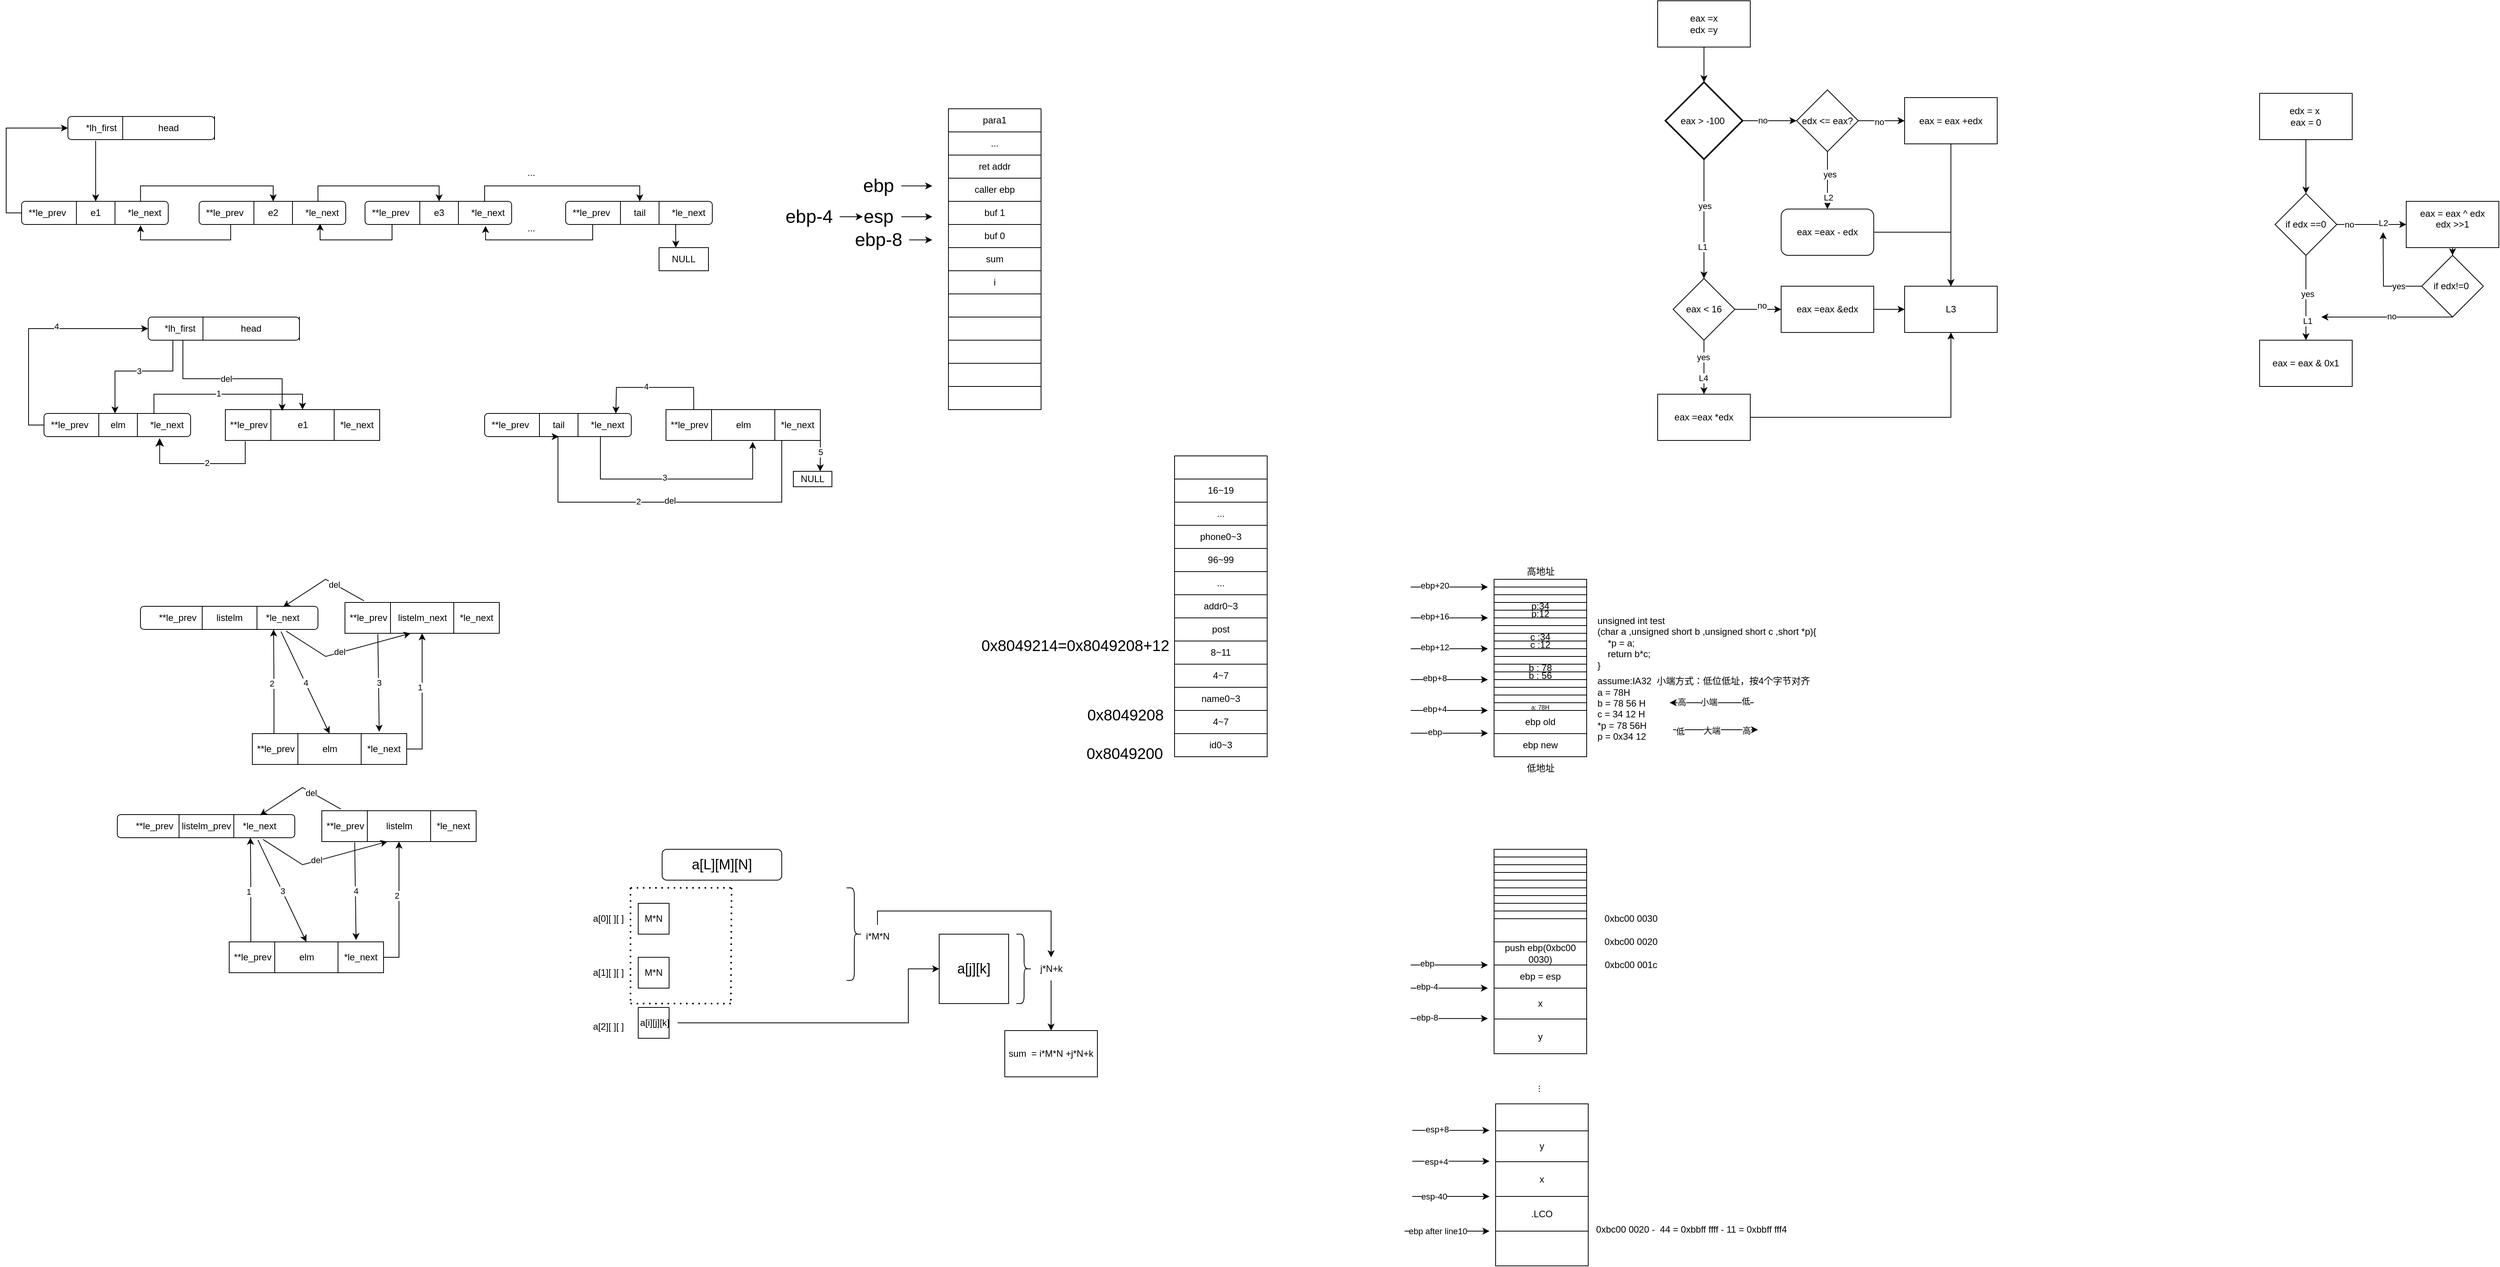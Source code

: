 <mxfile version="25.0.3">
  <diagram name="第 1 页" id="CgbGqWeiciak2SSr_8g0">
    <mxGraphModel dx="729" dy="1533" grid="1" gridSize="10" guides="1" tooltips="1" connect="1" arrows="1" fold="1" page="1" pageScale="1" pageWidth="827" pageHeight="1169" math="0" shadow="0">
      <root>
        <mxCell id="0" />
        <mxCell id="1" parent="0" />
        <mxCell id="PcLLNrCdASyvN8jC8210-8" value="*lh_first&amp;nbsp; &amp;nbsp; &amp;nbsp; &amp;nbsp; &amp;nbsp; &amp;nbsp; &amp;nbsp; &amp;nbsp; &amp;nbsp; &amp;nbsp; &amp;nbsp; &amp;nbsp; &amp;nbsp; &amp;nbsp; &amp;nbsp; &amp;nbsp;" style="rounded=1;whiteSpace=wrap;html=1;" parent="1" vertex="1">
          <mxGeometry x="100" y="10" width="190" height="30" as="geometry" />
        </mxCell>
        <mxCell id="PcLLNrCdASyvN8jC8210-32" style="edgeStyle=orthogonalEdgeStyle;rounded=0;orthogonalLoop=1;jettySize=auto;html=1;exitX=0.189;exitY=1.052;exitDx=0;exitDy=0;entryX=0.5;entryY=0;entryDx=0;entryDy=0;exitPerimeter=0;" parent="1" source="PcLLNrCdASyvN8jC8210-8" target="PcLLNrCdASyvN8jC8210-22" edge="1">
          <mxGeometry relative="1" as="geometry" />
        </mxCell>
        <mxCell id="PcLLNrCdASyvN8jC8210-9" value="head" style="shape=partialRectangle;whiteSpace=wrap;html=1;top=0;bottom=0;fillColor=none;" parent="1" vertex="1">
          <mxGeometry x="171" y="10" width="119" height="30" as="geometry" />
        </mxCell>
        <mxCell id="PcLLNrCdASyvN8jC8210-25" style="edgeStyle=orthogonalEdgeStyle;rounded=0;orthogonalLoop=1;jettySize=auto;html=1;exitX=0.811;exitY=0.056;exitDx=0;exitDy=0;entryX=0.5;entryY=0;entryDx=0;entryDy=0;exitPerimeter=0;" parent="1" source="PcLLNrCdASyvN8jC8210-21" target="PcLLNrCdASyvN8jC8210-24" edge="1">
          <mxGeometry relative="1" as="geometry">
            <Array as="points">
              <mxPoint x="194" y="100" />
              <mxPoint x="366" y="100" />
            </Array>
          </mxGeometry>
        </mxCell>
        <mxCell id="9PKcSmoNiK7LUXzbzVSb-112" style="edgeStyle=orthogonalEdgeStyle;rounded=0;orthogonalLoop=1;jettySize=auto;html=1;exitX=0;exitY=0.5;exitDx=0;exitDy=0;entryX=0;entryY=0.5;entryDx=0;entryDy=0;" parent="1" source="PcLLNrCdASyvN8jC8210-21" target="PcLLNrCdASyvN8jC8210-8" edge="1">
          <mxGeometry relative="1" as="geometry" />
        </mxCell>
        <mxCell id="PcLLNrCdASyvN8jC8210-21" value="**le_prev&amp;nbsp; &amp;nbsp; &amp;nbsp; &amp;nbsp; &amp;nbsp; &amp;nbsp; &amp;nbsp; &amp;nbsp; &amp;nbsp; &amp;nbsp; &amp;nbsp; &amp;nbsp; *le_next" style="rounded=1;whiteSpace=wrap;html=1;" parent="1" vertex="1">
          <mxGeometry x="40" y="120" width="190" height="30" as="geometry" />
        </mxCell>
        <mxCell id="PcLLNrCdASyvN8jC8210-22" value="e1" style="shape=partialRectangle;whiteSpace=wrap;html=1;top=0;bottom=0;fillColor=none;" parent="1" vertex="1">
          <mxGeometry x="111" y="120" width="50" height="30" as="geometry" />
        </mxCell>
        <mxCell id="PcLLNrCdASyvN8jC8210-23" value="**le_prev&amp;nbsp; &amp;nbsp; &amp;nbsp; &amp;nbsp; &amp;nbsp; &amp;nbsp; &amp;nbsp; &amp;nbsp; &amp;nbsp; &amp;nbsp; &amp;nbsp; &amp;nbsp; *le_next" style="rounded=1;whiteSpace=wrap;html=1;" parent="1" vertex="1">
          <mxGeometry x="270" y="120" width="190" height="30" as="geometry" />
        </mxCell>
        <mxCell id="9PKcSmoNiK7LUXzbzVSb-10" style="edgeStyle=orthogonalEdgeStyle;rounded=0;orthogonalLoop=1;jettySize=auto;html=1;entryX=0.5;entryY=0;entryDx=0;entryDy=0;" parent="1" source="PcLLNrCdASyvN8jC8210-23" target="9PKcSmoNiK7LUXzbzVSb-8" edge="1">
          <mxGeometry relative="1" as="geometry">
            <Array as="points">
              <mxPoint x="424" y="100" />
              <mxPoint x="581" y="100" />
            </Array>
          </mxGeometry>
        </mxCell>
        <mxCell id="PcLLNrCdASyvN8jC8210-24" value="e2" style="shape=partialRectangle;whiteSpace=wrap;html=1;top=0;bottom=0;fillColor=none;" parent="1" vertex="1">
          <mxGeometry x="341" y="120" width="50" height="30" as="geometry" />
        </mxCell>
        <mxCell id="t2lfeFUL5zWcgB1iJ4_S-45" style="edgeStyle=orthogonalEdgeStyle;rounded=0;orthogonalLoop=1;jettySize=auto;html=1;exitX=0.75;exitY=1;exitDx=0;exitDy=0;" parent="1" source="PcLLNrCdASyvN8jC8210-29" edge="1">
          <mxGeometry relative="1" as="geometry">
            <mxPoint x="887.714" y="180" as="targetPoint" />
          </mxGeometry>
        </mxCell>
        <mxCell id="PcLLNrCdASyvN8jC8210-29" value="**le_prev&amp;nbsp; &amp;nbsp; &amp;nbsp; &amp;nbsp; &amp;nbsp; &amp;nbsp; &amp;nbsp; &amp;nbsp; &amp;nbsp; &amp;nbsp; &amp;nbsp; &amp;nbsp; *le_next" style="rounded=1;whiteSpace=wrap;html=1;" parent="1" vertex="1">
          <mxGeometry x="745" y="120" width="190" height="30" as="geometry" />
        </mxCell>
        <mxCell id="9PKcSmoNiK7LUXzbzVSb-6" style="edgeStyle=orthogonalEdgeStyle;rounded=0;orthogonalLoop=1;jettySize=auto;html=1;exitX=0.175;exitY=0.949;exitDx=0;exitDy=0;entryX=0.825;entryY=0.967;entryDx=0;entryDy=0;entryPerimeter=0;exitPerimeter=0;" parent="1" source="9PKcSmoNiK7LUXzbzVSb-7" target="PcLLNrCdASyvN8jC8210-23" edge="1">
          <mxGeometry relative="1" as="geometry">
            <mxPoint x="480" y="230" as="targetPoint" />
            <Array as="points">
              <mxPoint x="520" y="149" />
              <mxPoint x="520" y="170" />
              <mxPoint x="427" y="170" />
            </Array>
          </mxGeometry>
        </mxCell>
        <mxCell id="PcLLNrCdASyvN8jC8210-30" value="tail" style="shape=partialRectangle;whiteSpace=wrap;html=1;top=0;bottom=0;fillColor=none;" parent="1" vertex="1">
          <mxGeometry x="816" y="120" width="50" height="30" as="geometry" />
        </mxCell>
        <mxCell id="PcLLNrCdASyvN8jC8210-34" value="e1" style="shape=process;whiteSpace=wrap;html=1;backgroundOutline=1;size=0.294;" parent="1" vertex="1">
          <mxGeometry x="304" y="390" width="200" height="40" as="geometry" />
        </mxCell>
        <mxCell id="PcLLNrCdASyvN8jC8210-36" value="*le_next" style="text;html=1;align=center;verticalAlign=middle;resizable=0;points=[];autosize=1;strokeColor=none;fillColor=none;" parent="1" vertex="1">
          <mxGeometry x="439" y="395" width="70" height="30" as="geometry" />
        </mxCell>
        <mxCell id="PcLLNrCdASyvN8jC8210-37" value="**le_prev" style="text;html=1;align=center;verticalAlign=middle;resizable=0;points=[];autosize=1;strokeColor=none;fillColor=none;" parent="1" vertex="1">
          <mxGeometry x="299" y="395" width="70" height="30" as="geometry" />
        </mxCell>
        <mxCell id="9PKcSmoNiK7LUXzbzVSb-5" style="edgeStyle=orthogonalEdgeStyle;rounded=0;orthogonalLoop=1;jettySize=auto;html=1;exitX=0.215;exitY=0.989;exitDx=0;exitDy=0;entryX=0.811;entryY=1.033;entryDx=0;entryDy=0;entryPerimeter=0;exitPerimeter=0;" parent="1" source="PcLLNrCdASyvN8jC8210-23" target="PcLLNrCdASyvN8jC8210-21" edge="1">
          <mxGeometry relative="1" as="geometry" />
        </mxCell>
        <mxCell id="9PKcSmoNiK7LUXzbzVSb-12" style="edgeStyle=orthogonalEdgeStyle;rounded=0;orthogonalLoop=1;jettySize=auto;html=1;exitX=0.81;exitY=-0.003;exitDx=0;exitDy=0;entryX=0.5;entryY=0;entryDx=0;entryDy=0;exitPerimeter=0;" parent="1" source="9PKcSmoNiK7LUXzbzVSb-7" target="PcLLNrCdASyvN8jC8210-30" edge="1">
          <mxGeometry relative="1" as="geometry">
            <mxPoint x="860" y="100" as="targetPoint" />
            <Array as="points">
              <mxPoint x="639" y="121" />
              <mxPoint x="640" y="121" />
              <mxPoint x="640" y="100" />
              <mxPoint x="841" y="100" />
            </Array>
          </mxGeometry>
        </mxCell>
        <mxCell id="9PKcSmoNiK7LUXzbzVSb-7" value="**le_prev&amp;nbsp; &amp;nbsp; &amp;nbsp; &amp;nbsp; &amp;nbsp; &amp;nbsp; &amp;nbsp; &amp;nbsp; &amp;nbsp; &amp;nbsp; &amp;nbsp; &amp;nbsp; *le_next" style="rounded=1;whiteSpace=wrap;html=1;" parent="1" vertex="1">
          <mxGeometry x="485" y="120" width="190" height="30" as="geometry" />
        </mxCell>
        <mxCell id="9PKcSmoNiK7LUXzbzVSb-8" value="e3" style="shape=partialRectangle;whiteSpace=wrap;html=1;top=0;bottom=0;fillColor=none;" parent="1" vertex="1">
          <mxGeometry x="556" y="120" width="50" height="30" as="geometry" />
        </mxCell>
        <mxCell id="9PKcSmoNiK7LUXzbzVSb-13" style="edgeStyle=orthogonalEdgeStyle;rounded=0;orthogonalLoop=1;jettySize=auto;html=1;exitX=0;exitY=1;exitDx=0;exitDy=0;entryX=0.822;entryY=1.063;entryDx=0;entryDy=0;entryPerimeter=0;" parent="1" source="PcLLNrCdASyvN8jC8210-30" target="9PKcSmoNiK7LUXzbzVSb-7" edge="1">
          <mxGeometry relative="1" as="geometry">
            <Array as="points">
              <mxPoint x="780" y="150" />
              <mxPoint x="780" y="170" />
              <mxPoint x="641" y="170" />
            </Array>
          </mxGeometry>
        </mxCell>
        <mxCell id="9PKcSmoNiK7LUXzbzVSb-14" value="..." style="text;html=1;align=center;verticalAlign=middle;resizable=0;points=[];autosize=1;strokeColor=none;fillColor=none;" parent="1" vertex="1">
          <mxGeometry x="685" y="68" width="30" height="30" as="geometry" />
        </mxCell>
        <mxCell id="9PKcSmoNiK7LUXzbzVSb-16" value="..." style="text;html=1;align=center;verticalAlign=middle;resizable=0;points=[];autosize=1;strokeColor=none;fillColor=none;" parent="1" vertex="1">
          <mxGeometry x="685" y="140" width="30" height="30" as="geometry" />
        </mxCell>
        <mxCell id="9PKcSmoNiK7LUXzbzVSb-23" style="edgeStyle=orthogonalEdgeStyle;rounded=0;orthogonalLoop=1;jettySize=auto;html=1;exitX=0.75;exitY=0;exitDx=0;exitDy=0;entryX=0.5;entryY=0;entryDx=0;entryDy=0;" parent="1" source="9PKcSmoNiK7LUXzbzVSb-20" target="PcLLNrCdASyvN8jC8210-34" edge="1">
          <mxGeometry relative="1" as="geometry" />
        </mxCell>
        <mxCell id="9PKcSmoNiK7LUXzbzVSb-114" value="1" style="edgeLabel;html=1;align=center;verticalAlign=middle;resizable=0;points=[];" parent="9PKcSmoNiK7LUXzbzVSb-23" vertex="1" connectable="0">
          <mxGeometry x="-0.085" y="1" relative="1" as="geometry">
            <mxPoint as="offset" />
          </mxGeometry>
        </mxCell>
        <mxCell id="9PKcSmoNiK7LUXzbzVSb-113" style="edgeStyle=orthogonalEdgeStyle;rounded=0;orthogonalLoop=1;jettySize=auto;html=1;exitX=0;exitY=0.5;exitDx=0;exitDy=0;entryX=0;entryY=0.5;entryDx=0;entryDy=0;" parent="1" source="9PKcSmoNiK7LUXzbzVSb-20" target="9PKcSmoNiK7LUXzbzVSb-103" edge="1">
          <mxGeometry relative="1" as="geometry" />
        </mxCell>
        <mxCell id="9PKcSmoNiK7LUXzbzVSb-115" value="4" style="edgeLabel;html=1;align=center;verticalAlign=middle;resizable=0;points=[];" parent="9PKcSmoNiK7LUXzbzVSb-113" vertex="1" connectable="0">
          <mxGeometry x="0.208" y="3" relative="1" as="geometry">
            <mxPoint as="offset" />
          </mxGeometry>
        </mxCell>
        <mxCell id="9PKcSmoNiK7LUXzbzVSb-20" value="**le_prev&amp;nbsp; &amp;nbsp; &amp;nbsp; &amp;nbsp; &amp;nbsp; &amp;nbsp; &amp;nbsp; &amp;nbsp; &amp;nbsp; &amp;nbsp; &amp;nbsp; &amp;nbsp; *le_next" style="rounded=1;whiteSpace=wrap;html=1;" parent="1" vertex="1">
          <mxGeometry x="69" y="395" width="190" height="30" as="geometry" />
        </mxCell>
        <mxCell id="9PKcSmoNiK7LUXzbzVSb-21" value="elm" style="shape=partialRectangle;whiteSpace=wrap;html=1;top=0;bottom=0;fillColor=none;" parent="1" vertex="1">
          <mxGeometry x="140" y="395" width="50" height="30" as="geometry" />
        </mxCell>
        <mxCell id="9PKcSmoNiK7LUXzbzVSb-22" value="" style="edgeStyle=segmentEdgeStyle;endArrow=classic;html=1;curved=0;rounded=0;endSize=8;startSize=8;sourcePerimeterSpacing=0;targetPerimeterSpacing=0;entryX=0.789;entryY=1.067;entryDx=0;entryDy=0;entryPerimeter=0;exitX=0.129;exitY=1.025;exitDx=0;exitDy=0;exitPerimeter=0;" parent="1" source="PcLLNrCdASyvN8jC8210-34" target="9PKcSmoNiK7LUXzbzVSb-20" edge="1">
          <mxGeometry width="100" relative="1" as="geometry">
            <mxPoint x="330" y="440" as="sourcePoint" />
            <mxPoint x="409" y="460" as="targetPoint" />
            <Array as="points">
              <mxPoint x="330" y="460" />
              <mxPoint x="219" y="460" />
            </Array>
          </mxGeometry>
        </mxCell>
        <mxCell id="9PKcSmoNiK7LUXzbzVSb-110" value="2" style="edgeLabel;html=1;align=center;verticalAlign=middle;resizable=0;points=[];" parent="9PKcSmoNiK7LUXzbzVSb-22" vertex="1" connectable="0">
          <mxGeometry x="-0.082" y="-1" relative="1" as="geometry">
            <mxPoint as="offset" />
          </mxGeometry>
        </mxCell>
        <mxCell id="9PKcSmoNiK7LUXzbzVSb-53" value="listelm" style="shape=process;whiteSpace=wrap;html=1;backgroundOutline=1;size=0.294;" parent="1" vertex="1">
          <mxGeometry x="429" y="910" width="200" height="40" as="geometry" />
        </mxCell>
        <mxCell id="9PKcSmoNiK7LUXzbzVSb-54" value="*le_next" style="text;html=1;align=center;verticalAlign=middle;resizable=0;points=[];autosize=1;strokeColor=none;fillColor=none;" parent="1" vertex="1">
          <mxGeometry x="564" y="915" width="70" height="30" as="geometry" />
        </mxCell>
        <mxCell id="9PKcSmoNiK7LUXzbzVSb-55" value="**le_prev" style="text;html=1;align=center;verticalAlign=middle;resizable=0;points=[];autosize=1;strokeColor=none;fillColor=none;" parent="1" vertex="1">
          <mxGeometry x="424" y="915" width="70" height="30" as="geometry" />
        </mxCell>
        <mxCell id="9PKcSmoNiK7LUXzbzVSb-56" value="**le_prev&amp;nbsp; &amp;nbsp; &amp;nbsp; &amp;nbsp; &amp;nbsp; &amp;nbsp; &amp;nbsp; &amp;nbsp; &amp;nbsp; &amp;nbsp; &amp;nbsp; &amp;nbsp; &amp;nbsp; &amp;nbsp;*le_next" style="rounded=1;whiteSpace=wrap;html=1;" parent="1" vertex="1">
          <mxGeometry x="164" y="915" width="230" height="30" as="geometry" />
        </mxCell>
        <mxCell id="9PKcSmoNiK7LUXzbzVSb-57" value="listelm_prev" style="shape=partialRectangle;whiteSpace=wrap;html=1;top=0;bottom=0;fillColor=none;" parent="1" vertex="1">
          <mxGeometry x="244" y="915" width="71" height="30" as="geometry" />
        </mxCell>
        <mxCell id="9PKcSmoNiK7LUXzbzVSb-58" style="edgeStyle=orthogonalEdgeStyle;rounded=0;orthogonalLoop=1;jettySize=auto;html=1;entryX=0.5;entryY=1;entryDx=0;entryDy=0;" parent="1" target="9PKcSmoNiK7LUXzbzVSb-53" edge="1">
          <mxGeometry relative="1" as="geometry">
            <mxPoint x="504" y="1100" as="sourcePoint" />
            <Array as="points">
              <mxPoint x="529" y="1100" />
            </Array>
          </mxGeometry>
        </mxCell>
        <mxCell id="9PKcSmoNiK7LUXzbzVSb-59" value="2" style="edgeLabel;html=1;align=center;verticalAlign=middle;resizable=0;points=[];" parent="9PKcSmoNiK7LUXzbzVSb-58" vertex="1" connectable="0">
          <mxGeometry x="0.208" y="3" relative="1" as="geometry">
            <mxPoint as="offset" />
          </mxGeometry>
        </mxCell>
        <mxCell id="9PKcSmoNiK7LUXzbzVSb-60" style="edgeStyle=orthogonalEdgeStyle;rounded=0;orthogonalLoop=1;jettySize=auto;html=1;exitX=0.132;exitY=0.008;exitDx=0;exitDy=0;entryX=0.75;entryY=1;entryDx=0;entryDy=0;exitPerimeter=0;" parent="1" source="9PKcSmoNiK7LUXzbzVSb-62" target="9PKcSmoNiK7LUXzbzVSb-56" edge="1">
          <mxGeometry relative="1" as="geometry">
            <Array as="points">
              <mxPoint x="337" y="1080" />
              <mxPoint x="337" y="1013" />
            </Array>
          </mxGeometry>
        </mxCell>
        <mxCell id="9PKcSmoNiK7LUXzbzVSb-61" value="1" style="edgeLabel;html=1;align=center;verticalAlign=middle;resizable=0;points=[];" parent="9PKcSmoNiK7LUXzbzVSb-60" vertex="1" connectable="0">
          <mxGeometry x="-0.025" y="3" relative="1" as="geometry">
            <mxPoint as="offset" />
          </mxGeometry>
        </mxCell>
        <mxCell id="9PKcSmoNiK7LUXzbzVSb-62" value="elm" style="shape=process;whiteSpace=wrap;html=1;backgroundOutline=1;size=0.294;" parent="1" vertex="1">
          <mxGeometry x="309" y="1080" width="200" height="40" as="geometry" />
        </mxCell>
        <mxCell id="9PKcSmoNiK7LUXzbzVSb-63" value="*le_next" style="text;html=1;align=center;verticalAlign=middle;resizable=0;points=[];autosize=1;strokeColor=none;fillColor=none;" parent="1" vertex="1">
          <mxGeometry x="444" y="1085" width="70" height="30" as="geometry" />
        </mxCell>
        <mxCell id="9PKcSmoNiK7LUXzbzVSb-64" value="**le_prev" style="text;html=1;align=center;verticalAlign=middle;resizable=0;points=[];autosize=1;strokeColor=none;fillColor=none;" parent="1" vertex="1">
          <mxGeometry x="304" y="1085" width="70" height="30" as="geometry" />
        </mxCell>
        <mxCell id="9PKcSmoNiK7LUXzbzVSb-65" value="3" style="endArrow=classic;html=1;rounded=0;exitX=0.792;exitY=1.094;exitDx=0;exitDy=0;entryX=0.5;entryY=0;entryDx=0;entryDy=0;exitPerimeter=0;" parent="1" source="9PKcSmoNiK7LUXzbzVSb-56" target="9PKcSmoNiK7LUXzbzVSb-62" edge="1">
          <mxGeometry width="50" height="50" relative="1" as="geometry">
            <mxPoint x="404" y="1080" as="sourcePoint" />
            <mxPoint x="454" y="1030" as="targetPoint" />
          </mxGeometry>
        </mxCell>
        <mxCell id="9PKcSmoNiK7LUXzbzVSb-67" value="4" style="endArrow=classic;html=1;rounded=0;entryX=0.822;entryY=-0.058;entryDx=0;entryDy=0;exitX=0.213;exitY=1.025;exitDx=0;exitDy=0;entryPerimeter=0;exitPerimeter=0;" parent="1" source="9PKcSmoNiK7LUXzbzVSb-53" target="9PKcSmoNiK7LUXzbzVSb-62" edge="1">
          <mxGeometry width="50" height="50" relative="1" as="geometry">
            <mxPoint x="459" y="970" as="sourcePoint" />
            <mxPoint x="454" y="1030" as="targetPoint" />
          </mxGeometry>
        </mxCell>
        <mxCell id="9PKcSmoNiK7LUXzbzVSb-71" value="" style="endArrow=classic;html=1;rounded=0;entryX=0.804;entryY=0.028;entryDx=0;entryDy=0;entryPerimeter=0;exitX=0.123;exitY=-0.054;exitDx=0;exitDy=0;exitPerimeter=0;" parent="1" source="9PKcSmoNiK7LUXzbzVSb-53" target="9PKcSmoNiK7LUXzbzVSb-56" edge="1">
          <mxGeometry width="50" height="50" relative="1" as="geometry">
            <mxPoint x="414" y="1010" as="sourcePoint" />
            <mxPoint x="464" y="960" as="targetPoint" />
            <Array as="points">
              <mxPoint x="404" y="880" />
            </Array>
          </mxGeometry>
        </mxCell>
        <mxCell id="9PKcSmoNiK7LUXzbzVSb-75" value="del" style="edgeLabel;html=1;align=center;verticalAlign=middle;resizable=0;points=[];" parent="9PKcSmoNiK7LUXzbzVSb-71" vertex="1" connectable="0">
          <mxGeometry x="-0.281" relative="1" as="geometry">
            <mxPoint as="offset" />
          </mxGeometry>
        </mxCell>
        <mxCell id="9PKcSmoNiK7LUXzbzVSb-74" value="" style="endArrow=classic;html=1;rounded=0;exitX=0.821;exitY=1.072;exitDx=0;exitDy=0;exitPerimeter=0;" parent="1" source="9PKcSmoNiK7LUXzbzVSb-56" edge="1">
          <mxGeometry width="50" height="50" relative="1" as="geometry">
            <mxPoint x="414" y="1010" as="sourcePoint" />
            <mxPoint x="514" y="950" as="targetPoint" />
            <Array as="points">
              <mxPoint x="404" y="980" />
            </Array>
          </mxGeometry>
        </mxCell>
        <mxCell id="9PKcSmoNiK7LUXzbzVSb-76" value="del" style="edgeLabel;html=1;align=center;verticalAlign=middle;resizable=0;points=[];" parent="9PKcSmoNiK7LUXzbzVSb-74" vertex="1" connectable="0">
          <mxGeometry x="-0.091" y="1" relative="1" as="geometry">
            <mxPoint as="offset" />
          </mxGeometry>
        </mxCell>
        <mxCell id="9PKcSmoNiK7LUXzbzVSb-77" value="listelm_next" style="shape=process;whiteSpace=wrap;html=1;backgroundOutline=1;size=0.294;" parent="1" vertex="1">
          <mxGeometry x="459" y="640" width="200" height="40" as="geometry" />
        </mxCell>
        <mxCell id="9PKcSmoNiK7LUXzbzVSb-78" value="*le_next" style="text;html=1;align=center;verticalAlign=middle;resizable=0;points=[];autosize=1;strokeColor=none;fillColor=none;" parent="1" vertex="1">
          <mxGeometry x="594" y="645" width="70" height="30" as="geometry" />
        </mxCell>
        <mxCell id="9PKcSmoNiK7LUXzbzVSb-79" value="**le_prev" style="text;html=1;align=center;verticalAlign=middle;resizable=0;points=[];autosize=1;strokeColor=none;fillColor=none;" parent="1" vertex="1">
          <mxGeometry x="454" y="645" width="70" height="30" as="geometry" />
        </mxCell>
        <mxCell id="9PKcSmoNiK7LUXzbzVSb-80" value="**le_prev&amp;nbsp; &amp;nbsp; &amp;nbsp; &amp;nbsp; &amp;nbsp; &amp;nbsp; &amp;nbsp; &amp;nbsp; &amp;nbsp; &amp;nbsp; &amp;nbsp; &amp;nbsp; &amp;nbsp; &amp;nbsp;*le_next" style="rounded=1;whiteSpace=wrap;html=1;" parent="1" vertex="1">
          <mxGeometry x="194" y="645" width="230" height="30" as="geometry" />
        </mxCell>
        <mxCell id="9PKcSmoNiK7LUXzbzVSb-81" value="listelm" style="shape=partialRectangle;whiteSpace=wrap;html=1;top=0;bottom=0;fillColor=none;" parent="1" vertex="1">
          <mxGeometry x="274" y="645" width="71" height="30" as="geometry" />
        </mxCell>
        <mxCell id="9PKcSmoNiK7LUXzbzVSb-82" style="edgeStyle=orthogonalEdgeStyle;rounded=0;orthogonalLoop=1;jettySize=auto;html=1;entryX=0.5;entryY=1;entryDx=0;entryDy=0;" parent="1" target="9PKcSmoNiK7LUXzbzVSb-77" edge="1">
          <mxGeometry relative="1" as="geometry">
            <mxPoint x="534" y="830" as="sourcePoint" />
            <Array as="points">
              <mxPoint x="559" y="830" />
            </Array>
          </mxGeometry>
        </mxCell>
        <mxCell id="9PKcSmoNiK7LUXzbzVSb-83" value="1" style="edgeLabel;html=1;align=center;verticalAlign=middle;resizable=0;points=[];" parent="9PKcSmoNiK7LUXzbzVSb-82" vertex="1" connectable="0">
          <mxGeometry x="0.208" y="3" relative="1" as="geometry">
            <mxPoint as="offset" />
          </mxGeometry>
        </mxCell>
        <mxCell id="9PKcSmoNiK7LUXzbzVSb-84" style="edgeStyle=orthogonalEdgeStyle;rounded=0;orthogonalLoop=1;jettySize=auto;html=1;exitX=0.132;exitY=0.008;exitDx=0;exitDy=0;entryX=0.75;entryY=1;entryDx=0;entryDy=0;exitPerimeter=0;" parent="1" source="9PKcSmoNiK7LUXzbzVSb-86" target="9PKcSmoNiK7LUXzbzVSb-80" edge="1">
          <mxGeometry relative="1" as="geometry">
            <Array as="points">
              <mxPoint x="367" y="810" />
              <mxPoint x="367" y="743" />
            </Array>
          </mxGeometry>
        </mxCell>
        <mxCell id="9PKcSmoNiK7LUXzbzVSb-85" value="1" style="edgeLabel;html=1;align=center;verticalAlign=middle;resizable=0;points=[];" parent="9PKcSmoNiK7LUXzbzVSb-84" vertex="1" connectable="0">
          <mxGeometry x="-0.025" y="3" relative="1" as="geometry">
            <mxPoint as="offset" />
          </mxGeometry>
        </mxCell>
        <mxCell id="9PKcSmoNiK7LUXzbzVSb-95" value="2" style="edgeLabel;html=1;align=center;verticalAlign=middle;resizable=0;points=[];" parent="9PKcSmoNiK7LUXzbzVSb-84" vertex="1" connectable="0">
          <mxGeometry x="0.01" y="3" relative="1" as="geometry">
            <mxPoint y="2" as="offset" />
          </mxGeometry>
        </mxCell>
        <mxCell id="9PKcSmoNiK7LUXzbzVSb-86" value="elm" style="shape=process;whiteSpace=wrap;html=1;backgroundOutline=1;size=0.294;" parent="1" vertex="1">
          <mxGeometry x="339" y="810" width="200" height="40" as="geometry" />
        </mxCell>
        <mxCell id="9PKcSmoNiK7LUXzbzVSb-87" value="*le_next" style="text;html=1;align=center;verticalAlign=middle;resizable=0;points=[];autosize=1;strokeColor=none;fillColor=none;" parent="1" vertex="1">
          <mxGeometry x="474" y="815" width="70" height="30" as="geometry" />
        </mxCell>
        <mxCell id="9PKcSmoNiK7LUXzbzVSb-88" value="**le_prev" style="text;html=1;align=center;verticalAlign=middle;resizable=0;points=[];autosize=1;strokeColor=none;fillColor=none;" parent="1" vertex="1">
          <mxGeometry x="334" y="815" width="70" height="30" as="geometry" />
        </mxCell>
        <mxCell id="9PKcSmoNiK7LUXzbzVSb-89" value="4" style="endArrow=classic;html=1;rounded=0;exitX=0.792;exitY=1.094;exitDx=0;exitDy=0;entryX=0.5;entryY=0;entryDx=0;entryDy=0;exitPerimeter=0;" parent="1" source="9PKcSmoNiK7LUXzbzVSb-80" target="9PKcSmoNiK7LUXzbzVSb-86" edge="1">
          <mxGeometry width="50" height="50" relative="1" as="geometry">
            <mxPoint x="434" y="810" as="sourcePoint" />
            <mxPoint x="484" y="760" as="targetPoint" />
          </mxGeometry>
        </mxCell>
        <mxCell id="9PKcSmoNiK7LUXzbzVSb-90" value="3" style="endArrow=classic;html=1;rounded=0;entryX=0.822;entryY=-0.058;entryDx=0;entryDy=0;exitX=0.213;exitY=1.025;exitDx=0;exitDy=0;entryPerimeter=0;exitPerimeter=0;" parent="1" source="9PKcSmoNiK7LUXzbzVSb-77" target="9PKcSmoNiK7LUXzbzVSb-86" edge="1">
          <mxGeometry width="50" height="50" relative="1" as="geometry">
            <mxPoint x="489" y="700" as="sourcePoint" />
            <mxPoint x="484" y="760" as="targetPoint" />
          </mxGeometry>
        </mxCell>
        <mxCell id="9PKcSmoNiK7LUXzbzVSb-91" value="" style="endArrow=classic;html=1;rounded=0;entryX=0.804;entryY=0.028;entryDx=0;entryDy=0;entryPerimeter=0;exitX=0.123;exitY=-0.054;exitDx=0;exitDy=0;exitPerimeter=0;" parent="1" source="9PKcSmoNiK7LUXzbzVSb-77" target="9PKcSmoNiK7LUXzbzVSb-80" edge="1">
          <mxGeometry width="50" height="50" relative="1" as="geometry">
            <mxPoint x="444" y="740" as="sourcePoint" />
            <mxPoint x="494" y="690" as="targetPoint" />
            <Array as="points">
              <mxPoint x="434" y="610" />
            </Array>
          </mxGeometry>
        </mxCell>
        <mxCell id="9PKcSmoNiK7LUXzbzVSb-92" value="del" style="edgeLabel;html=1;align=center;verticalAlign=middle;resizable=0;points=[];" parent="9PKcSmoNiK7LUXzbzVSb-91" vertex="1" connectable="0">
          <mxGeometry x="-0.281" relative="1" as="geometry">
            <mxPoint as="offset" />
          </mxGeometry>
        </mxCell>
        <mxCell id="9PKcSmoNiK7LUXzbzVSb-93" value="" style="endArrow=classic;html=1;rounded=0;exitX=0.821;exitY=1.072;exitDx=0;exitDy=0;exitPerimeter=0;" parent="1" source="9PKcSmoNiK7LUXzbzVSb-80" edge="1">
          <mxGeometry width="50" height="50" relative="1" as="geometry">
            <mxPoint x="444" y="740" as="sourcePoint" />
            <mxPoint x="544" y="680" as="targetPoint" />
            <Array as="points">
              <mxPoint x="434" y="710" />
            </Array>
          </mxGeometry>
        </mxCell>
        <mxCell id="9PKcSmoNiK7LUXzbzVSb-94" value="del" style="edgeLabel;html=1;align=center;verticalAlign=middle;resizable=0;points=[];" parent="9PKcSmoNiK7LUXzbzVSb-93" vertex="1" connectable="0">
          <mxGeometry x="-0.091" y="1" relative="1" as="geometry">
            <mxPoint as="offset" />
          </mxGeometry>
        </mxCell>
        <mxCell id="9PKcSmoNiK7LUXzbzVSb-106" value="3" style="edgeStyle=orthogonalEdgeStyle;rounded=0;orthogonalLoop=1;jettySize=auto;html=1;exitX=0.205;exitY=1;exitDx=0;exitDy=0;entryX=0.5;entryY=0;entryDx=0;entryDy=0;exitPerimeter=0;" parent="1" edge="1">
          <mxGeometry relative="1" as="geometry">
            <mxPoint x="238.95" y="300" as="sourcePoint" />
            <mxPoint x="161" y="395" as="targetPoint" />
            <Array as="points">
              <mxPoint x="236" y="300" />
              <mxPoint x="236" y="340" />
              <mxPoint x="161" y="340" />
            </Array>
          </mxGeometry>
        </mxCell>
        <mxCell id="9PKcSmoNiK7LUXzbzVSb-103" value="*lh_first&amp;nbsp; &amp;nbsp; &amp;nbsp; &amp;nbsp; &amp;nbsp; &amp;nbsp; &amp;nbsp; &amp;nbsp; &amp;nbsp; &amp;nbsp; &amp;nbsp; &amp;nbsp; &amp;nbsp; &amp;nbsp; &amp;nbsp; &amp;nbsp; &amp;nbsp;&amp;nbsp;" style="rounded=1;whiteSpace=wrap;html=1;" parent="1" vertex="1">
          <mxGeometry x="204" y="270" width="196" height="30" as="geometry" />
        </mxCell>
        <mxCell id="9PKcSmoNiK7LUXzbzVSb-104" value="head" style="shape=partialRectangle;whiteSpace=wrap;html=1;top=0;bottom=0;fillColor=none;" parent="1" vertex="1">
          <mxGeometry x="275" y="270" width="125" height="30" as="geometry" />
        </mxCell>
        <mxCell id="9PKcSmoNiK7LUXzbzVSb-107" style="edgeStyle=orthogonalEdgeStyle;rounded=0;orthogonalLoop=1;jettySize=auto;html=1;exitX=0.25;exitY=1;exitDx=0;exitDy=0;entryX=0.368;entryY=0.042;entryDx=0;entryDy=0;entryPerimeter=0;" parent="1" source="9PKcSmoNiK7LUXzbzVSb-103" target="PcLLNrCdASyvN8jC8210-34" edge="1">
          <mxGeometry relative="1" as="geometry">
            <Array as="points">
              <mxPoint x="249" y="350" />
              <mxPoint x="378" y="350" />
            </Array>
          </mxGeometry>
        </mxCell>
        <mxCell id="9PKcSmoNiK7LUXzbzVSb-108" value="del" style="edgeLabel;html=1;align=center;verticalAlign=middle;resizable=0;points=[];" parent="9PKcSmoNiK7LUXzbzVSb-107" vertex="1" connectable="0">
          <mxGeometry x="-0.021" relative="1" as="geometry">
            <mxPoint as="offset" />
          </mxGeometry>
        </mxCell>
        <mxCell id="t2lfeFUL5zWcgB1iJ4_S-36" style="edgeStyle=orthogonalEdgeStyle;rounded=0;orthogonalLoop=1;jettySize=auto;html=1;exitX=1;exitY=1;exitDx=0;exitDy=0;" parent="1" source="t2lfeFUL5zWcgB1iJ4_S-1" edge="1">
          <mxGeometry relative="1" as="geometry">
            <mxPoint x="1074.8" y="470" as="targetPoint" />
          </mxGeometry>
        </mxCell>
        <mxCell id="t2lfeFUL5zWcgB1iJ4_S-43" value="5" style="edgeLabel;html=1;align=center;verticalAlign=middle;resizable=0;points=[];" parent="t2lfeFUL5zWcgB1iJ4_S-36" vertex="1" connectable="0">
          <mxGeometry x="-0.248" relative="1" as="geometry">
            <mxPoint as="offset" />
          </mxGeometry>
        </mxCell>
        <mxCell id="t2lfeFUL5zWcgB1iJ4_S-1" value="elm" style="shape=process;whiteSpace=wrap;html=1;backgroundOutline=1;size=0.294;" parent="1" vertex="1">
          <mxGeometry x="875" y="390" width="200" height="40" as="geometry" />
        </mxCell>
        <mxCell id="t2lfeFUL5zWcgB1iJ4_S-2" value="*le_next" style="text;html=1;align=center;verticalAlign=middle;resizable=0;points=[];autosize=1;strokeColor=none;fillColor=none;" parent="1" vertex="1">
          <mxGeometry x="1010" y="395" width="70" height="30" as="geometry" />
        </mxCell>
        <mxCell id="t2lfeFUL5zWcgB1iJ4_S-3" value="**le_prev" style="text;html=1;align=center;verticalAlign=middle;resizable=0;points=[];autosize=1;strokeColor=none;fillColor=none;" parent="1" vertex="1">
          <mxGeometry x="870" y="395" width="70" height="30" as="geometry" />
        </mxCell>
        <mxCell id="t2lfeFUL5zWcgB1iJ4_S-8" value="**le_prev&amp;nbsp; &amp;nbsp; &amp;nbsp; &amp;nbsp; &amp;nbsp; &amp;nbsp; &amp;nbsp; &amp;nbsp; &amp;nbsp; &amp;nbsp; &amp;nbsp; &amp;nbsp; *le_next" style="rounded=1;whiteSpace=wrap;html=1;" parent="1" vertex="1">
          <mxGeometry x="640" y="395" width="190" height="30" as="geometry" />
        </mxCell>
        <mxCell id="t2lfeFUL5zWcgB1iJ4_S-9" value="tail" style="shape=partialRectangle;whiteSpace=wrap;html=1;top=0;bottom=0;fillColor=none;" parent="1" vertex="1">
          <mxGeometry x="711" y="395" width="50" height="30" as="geometry" />
        </mxCell>
        <mxCell id="t2lfeFUL5zWcgB1iJ4_S-22" style="edgeStyle=orthogonalEdgeStyle;rounded=0;orthogonalLoop=1;jettySize=auto;html=1;exitX=0.75;exitY=1;exitDx=0;exitDy=0;entryX=0.524;entryY=1.046;entryDx=0;entryDy=0;entryPerimeter=0;" parent="1" edge="1">
          <mxGeometry relative="1" as="geometry">
            <mxPoint x="790" y="425" as="sourcePoint" />
            <mxPoint x="987.3" y="431.84" as="targetPoint" />
            <Array as="points">
              <mxPoint x="790.5" y="480" />
              <mxPoint x="987.5" y="480" />
            </Array>
          </mxGeometry>
        </mxCell>
        <mxCell id="t2lfeFUL5zWcgB1iJ4_S-40" value="3" style="edgeLabel;html=1;align=center;verticalAlign=middle;resizable=0;points=[];" parent="t2lfeFUL5zWcgB1iJ4_S-22" vertex="1" connectable="0">
          <mxGeometry x="-0.084" y="2" relative="1" as="geometry">
            <mxPoint as="offset" />
          </mxGeometry>
        </mxCell>
        <mxCell id="t2lfeFUL5zWcgB1iJ4_S-28" value="" style="endArrow=classic;html=1;rounded=0;entryX=0.838;entryY=-0.041;entryDx=0;entryDy=0;entryPerimeter=0;" parent="1" edge="1">
          <mxGeometry width="50" height="50" relative="1" as="geometry">
            <mxPoint x="911" y="390" as="sourcePoint" />
            <mxPoint x="810" y="395.0" as="targetPoint" />
            <Array as="points">
              <mxPoint x="910.78" y="361.23" />
              <mxPoint x="810.78" y="361.23" />
            </Array>
          </mxGeometry>
        </mxCell>
        <mxCell id="t2lfeFUL5zWcgB1iJ4_S-41" value="4" style="edgeLabel;html=1;align=center;verticalAlign=middle;resizable=0;points=[];" parent="t2lfeFUL5zWcgB1iJ4_S-28" vertex="1" connectable="0">
          <mxGeometry x="0.119" y="-1" relative="1" as="geometry">
            <mxPoint as="offset" />
          </mxGeometry>
        </mxCell>
        <mxCell id="t2lfeFUL5zWcgB1iJ4_S-33" style="edgeStyle=orthogonalEdgeStyle;rounded=0;orthogonalLoop=1;jettySize=auto;html=1;exitX=0.75;exitY=1;exitDx=0;exitDy=0;entryX=0.5;entryY=1;entryDx=0;entryDy=0;" parent="1" source="t2lfeFUL5zWcgB1iJ4_S-1" target="t2lfeFUL5zWcgB1iJ4_S-9" edge="1">
          <mxGeometry relative="1" as="geometry">
            <Array as="points">
              <mxPoint x="1025" y="510" />
              <mxPoint x="735" y="510" />
              <mxPoint x="735" y="425" />
            </Array>
          </mxGeometry>
        </mxCell>
        <mxCell id="t2lfeFUL5zWcgB1iJ4_S-38" value="del" style="edgeLabel;html=1;align=center;verticalAlign=middle;resizable=0;points=[];" parent="t2lfeFUL5zWcgB1iJ4_S-33" vertex="1" connectable="0">
          <mxGeometry x="-0.013" y="-2" relative="1" as="geometry">
            <mxPoint as="offset" />
          </mxGeometry>
        </mxCell>
        <mxCell id="t2lfeFUL5zWcgB1iJ4_S-39" value="2" style="edgeLabel;html=1;align=center;verticalAlign=middle;resizable=0;points=[];" parent="t2lfeFUL5zWcgB1iJ4_S-33" vertex="1" connectable="0">
          <mxGeometry x="0.167" y="-1" relative="1" as="geometry">
            <mxPoint as="offset" />
          </mxGeometry>
        </mxCell>
        <mxCell id="t2lfeFUL5zWcgB1iJ4_S-37" value="NULL" style="whiteSpace=wrap;html=1;" parent="1" vertex="1">
          <mxGeometry x="1040" y="470" width="50" height="20" as="geometry" />
        </mxCell>
        <mxCell id="t2lfeFUL5zWcgB1iJ4_S-46" value="NULL" style="whiteSpace=wrap;html=1;" parent="1" vertex="1">
          <mxGeometry x="866" y="180" width="64" height="30" as="geometry" />
        </mxCell>
        <mxCell id="bahmHBTMOXn4sRvX9rWZ-22" value="para1" style="rounded=0;whiteSpace=wrap;html=1;" parent="1" vertex="1">
          <mxGeometry x="1241" width="120" height="30" as="geometry" />
        </mxCell>
        <mxCell id="bahmHBTMOXn4sRvX9rWZ-35" value="..." style="rounded=0;whiteSpace=wrap;html=1;" parent="1" vertex="1">
          <mxGeometry x="1241" y="30" width="120" height="30" as="geometry" />
        </mxCell>
        <mxCell id="bahmHBTMOXn4sRvX9rWZ-36" value="ret addr" style="rounded=0;whiteSpace=wrap;html=1;" parent="1" vertex="1">
          <mxGeometry x="1241" y="60" width="120" height="30" as="geometry" />
        </mxCell>
        <mxCell id="bahmHBTMOXn4sRvX9rWZ-37" value="caller ebp" style="rounded=0;whiteSpace=wrap;html=1;" parent="1" vertex="1">
          <mxGeometry x="1241" y="90" width="120" height="30" as="geometry" />
        </mxCell>
        <mxCell id="bahmHBTMOXn4sRvX9rWZ-38" value="buf 1" style="rounded=0;whiteSpace=wrap;html=1;" parent="1" vertex="1">
          <mxGeometry x="1241" y="120" width="120" height="30" as="geometry" />
        </mxCell>
        <mxCell id="bahmHBTMOXn4sRvX9rWZ-39" value="buf 0" style="rounded=0;whiteSpace=wrap;html=1;" parent="1" vertex="1">
          <mxGeometry x="1241" y="150" width="120" height="30" as="geometry" />
        </mxCell>
        <mxCell id="bahmHBTMOXn4sRvX9rWZ-40" value="sum" style="rounded=0;whiteSpace=wrap;html=1;" parent="1" vertex="1">
          <mxGeometry x="1241" y="180" width="120" height="30" as="geometry" />
        </mxCell>
        <mxCell id="bahmHBTMOXn4sRvX9rWZ-41" value="i" style="rounded=0;whiteSpace=wrap;html=1;" parent="1" vertex="1">
          <mxGeometry x="1241" y="210" width="120" height="30" as="geometry" />
        </mxCell>
        <mxCell id="bahmHBTMOXn4sRvX9rWZ-42" value="" style="rounded=0;whiteSpace=wrap;html=1;" parent="1" vertex="1">
          <mxGeometry x="1241" y="240" width="120" height="30" as="geometry" />
        </mxCell>
        <mxCell id="bahmHBTMOXn4sRvX9rWZ-43" value="" style="rounded=0;whiteSpace=wrap;html=1;" parent="1" vertex="1">
          <mxGeometry x="1241" y="270" width="120" height="30" as="geometry" />
        </mxCell>
        <mxCell id="bahmHBTMOXn4sRvX9rWZ-44" value="" style="rounded=0;whiteSpace=wrap;html=1;" parent="1" vertex="1">
          <mxGeometry x="1241" y="300" width="120" height="30" as="geometry" />
        </mxCell>
        <mxCell id="bahmHBTMOXn4sRvX9rWZ-45" value="" style="rounded=0;whiteSpace=wrap;html=1;" parent="1" vertex="1">
          <mxGeometry x="1241" y="330" width="120" height="30" as="geometry" />
        </mxCell>
        <mxCell id="bahmHBTMOXn4sRvX9rWZ-46" value="" style="rounded=0;whiteSpace=wrap;html=1;" parent="1" vertex="1">
          <mxGeometry x="1241" y="360" width="120" height="30" as="geometry" />
        </mxCell>
        <mxCell id="bahmHBTMOXn4sRvX9rWZ-53" value="" style="edgeStyle=orthogonalEdgeStyle;rounded=0;orthogonalLoop=1;jettySize=auto;html=1;" parent="1" source="bahmHBTMOXn4sRvX9rWZ-49" edge="1">
          <mxGeometry relative="1" as="geometry">
            <mxPoint x="1220" y="140" as="targetPoint" />
          </mxGeometry>
        </mxCell>
        <mxCell id="bahmHBTMOXn4sRvX9rWZ-49" value="&lt;font style=&quot;font-size: 24px;&quot;&gt;esp&lt;/font&gt;" style="text;html=1;align=center;verticalAlign=middle;resizable=0;points=[];autosize=1;strokeColor=none;fillColor=none;" parent="1" vertex="1">
          <mxGeometry x="1120" y="120" width="60" height="40" as="geometry" />
        </mxCell>
        <mxCell id="bahmHBTMOXn4sRvX9rWZ-56" value="" style="edgeStyle=orthogonalEdgeStyle;rounded=0;orthogonalLoop=1;jettySize=auto;html=1;" parent="1" source="bahmHBTMOXn4sRvX9rWZ-57" edge="1">
          <mxGeometry relative="1" as="geometry">
            <mxPoint x="1220" y="100" as="targetPoint" />
          </mxGeometry>
        </mxCell>
        <mxCell id="bahmHBTMOXn4sRvX9rWZ-57" value="&lt;font style=&quot;font-size: 24px;&quot;&gt;ebp&lt;/font&gt;" style="text;html=1;align=center;verticalAlign=middle;resizable=0;points=[];autosize=1;strokeColor=none;fillColor=none;" parent="1" vertex="1">
          <mxGeometry x="1120" y="80" width="60" height="40" as="geometry" />
        </mxCell>
        <mxCell id="bahmHBTMOXn4sRvX9rWZ-58" value="" style="edgeStyle=orthogonalEdgeStyle;rounded=0;orthogonalLoop=1;jettySize=auto;html=1;" parent="1" source="bahmHBTMOXn4sRvX9rWZ-59" edge="1">
          <mxGeometry relative="1" as="geometry">
            <mxPoint x="1130" y="140" as="targetPoint" />
          </mxGeometry>
        </mxCell>
        <mxCell id="bahmHBTMOXn4sRvX9rWZ-59" value="&lt;font style=&quot;font-size: 24px;&quot;&gt;ebp-4&lt;/font&gt;" style="text;html=1;align=center;verticalAlign=middle;resizable=0;points=[];autosize=1;strokeColor=none;fillColor=none;" parent="1" vertex="1">
          <mxGeometry x="1020" y="120" width="80" height="40" as="geometry" />
        </mxCell>
        <mxCell id="bahmHBTMOXn4sRvX9rWZ-60" value="" style="edgeStyle=orthogonalEdgeStyle;rounded=0;orthogonalLoop=1;jettySize=auto;html=1;" parent="1" source="bahmHBTMOXn4sRvX9rWZ-61" edge="1">
          <mxGeometry relative="1" as="geometry">
            <mxPoint x="1220" y="170" as="targetPoint" />
          </mxGeometry>
        </mxCell>
        <mxCell id="bahmHBTMOXn4sRvX9rWZ-61" value="&lt;font style=&quot;font-size: 24px;&quot;&gt;ebp-8&lt;/font&gt;" style="text;html=1;align=center;verticalAlign=middle;resizable=0;points=[];autosize=1;strokeColor=none;fillColor=none;" parent="1" vertex="1">
          <mxGeometry x="1110" y="150" width="80" height="40" as="geometry" />
        </mxCell>
        <mxCell id="GMZUhblGP6oMjebxN5Wl-1" value="" style="rounded=0;whiteSpace=wrap;html=1;" parent="1" vertex="1">
          <mxGeometry x="1534" y="450" width="120" height="30" as="geometry" />
        </mxCell>
        <mxCell id="GMZUhblGP6oMjebxN5Wl-2" value="16~19" style="rounded=0;whiteSpace=wrap;html=1;" parent="1" vertex="1">
          <mxGeometry x="1534" y="480" width="120" height="30" as="geometry" />
        </mxCell>
        <mxCell id="GMZUhblGP6oMjebxN5Wl-3" value="..." style="rounded=0;whiteSpace=wrap;html=1;" parent="1" vertex="1">
          <mxGeometry x="1534" y="510" width="120" height="30" as="geometry" />
        </mxCell>
        <mxCell id="GMZUhblGP6oMjebxN5Wl-4" value="phone0~3" style="rounded=0;whiteSpace=wrap;html=1;" parent="1" vertex="1">
          <mxGeometry x="1534" y="540" width="120" height="30" as="geometry" />
        </mxCell>
        <mxCell id="GMZUhblGP6oMjebxN5Wl-5" value="96~99" style="rounded=0;whiteSpace=wrap;html=1;" parent="1" vertex="1">
          <mxGeometry x="1534" y="570" width="120" height="30" as="geometry" />
        </mxCell>
        <mxCell id="GMZUhblGP6oMjebxN5Wl-6" value="..." style="rounded=0;whiteSpace=wrap;html=1;" parent="1" vertex="1">
          <mxGeometry x="1534" y="600" width="120" height="30" as="geometry" />
        </mxCell>
        <mxCell id="GMZUhblGP6oMjebxN5Wl-7" value="addr0~3" style="rounded=0;whiteSpace=wrap;html=1;" parent="1" vertex="1">
          <mxGeometry x="1534" y="630" width="120" height="30" as="geometry" />
        </mxCell>
        <mxCell id="GMZUhblGP6oMjebxN5Wl-8" value="post" style="rounded=0;whiteSpace=wrap;html=1;" parent="1" vertex="1">
          <mxGeometry x="1534" y="660" width="120" height="30" as="geometry" />
        </mxCell>
        <mxCell id="GMZUhblGP6oMjebxN5Wl-9" value="8~11" style="rounded=0;whiteSpace=wrap;html=1;" parent="1" vertex="1">
          <mxGeometry x="1534" y="690" width="120" height="30" as="geometry" />
        </mxCell>
        <mxCell id="GMZUhblGP6oMjebxN5Wl-10" value="4~7" style="rounded=0;whiteSpace=wrap;html=1;" parent="1" vertex="1">
          <mxGeometry x="1534" y="720" width="120" height="30" as="geometry" />
        </mxCell>
        <mxCell id="GMZUhblGP6oMjebxN5Wl-11" value="name0~3" style="rounded=0;whiteSpace=wrap;html=1;" parent="1" vertex="1">
          <mxGeometry x="1534" y="750" width="120" height="30" as="geometry" />
        </mxCell>
        <mxCell id="GMZUhblGP6oMjebxN5Wl-12" value="4~7" style="rounded=0;whiteSpace=wrap;html=1;" parent="1" vertex="1">
          <mxGeometry x="1534" y="780" width="120" height="30" as="geometry" />
        </mxCell>
        <mxCell id="GMZUhblGP6oMjebxN5Wl-13" value="id0~3" style="rounded=0;whiteSpace=wrap;html=1;" parent="1" vertex="1">
          <mxGeometry x="1534" y="810" width="120" height="30" as="geometry" />
        </mxCell>
        <mxCell id="GMZUhblGP6oMjebxN5Wl-14" value="&lt;font style=&quot;font-size: 20px;&quot;&gt;0x8049200&lt;/font&gt;" style="text;html=1;align=center;verticalAlign=middle;resizable=0;points=[];autosize=1;strokeColor=none;fillColor=none;" parent="1" vertex="1">
          <mxGeometry x="1409" y="815" width="120" height="40" as="geometry" />
        </mxCell>
        <mxCell id="GMZUhblGP6oMjebxN5Wl-15" value="&lt;font style=&quot;font-size: 20px;&quot;&gt;0x8049208&lt;/font&gt;" style="text;html=1;align=center;verticalAlign=middle;resizable=0;points=[];autosize=1;strokeColor=none;fillColor=none;" parent="1" vertex="1">
          <mxGeometry x="1410" y="765" width="120" height="40" as="geometry" />
        </mxCell>
        <mxCell id="GMZUhblGP6oMjebxN5Wl-16" value="&lt;font style=&quot;font-size: 20px;&quot;&gt;0x8049214=0x8049208+12&lt;/font&gt;" style="text;html=1;align=center;verticalAlign=middle;resizable=0;points=[];autosize=1;strokeColor=none;fillColor=none;" parent="1" vertex="1">
          <mxGeometry x="1270" y="675" width="270" height="40" as="geometry" />
        </mxCell>
        <mxCell id="eo1SLGL9fTQhbCngzPIv-1" value="M*N" style="whiteSpace=wrap;html=1;aspect=fixed;" parent="1" vertex="1">
          <mxGeometry x="839" y="1030" width="40" height="40" as="geometry" />
        </mxCell>
        <mxCell id="eo1SLGL9fTQhbCngzPIv-5" value="M*N" style="whiteSpace=wrap;html=1;aspect=fixed;" parent="1" vertex="1">
          <mxGeometry x="839" y="1100" width="40" height="40" as="geometry" />
        </mxCell>
        <mxCell id="eo1SLGL9fTQhbCngzPIv-28" style="edgeStyle=orthogonalEdgeStyle;rounded=0;orthogonalLoop=1;jettySize=auto;html=1;entryX=0;entryY=0.5;entryDx=0;entryDy=0;" parent="1" source="eo1SLGL9fTQhbCngzPIv-19" target="eo1SLGL9fTQhbCngzPIv-29" edge="1">
          <mxGeometry relative="1" as="geometry">
            <mxPoint x="1249" y="1110" as="targetPoint" />
            <mxPoint x="989" y="1140" as="sourcePoint" />
            <Array as="points">
              <mxPoint x="1189" y="1185" />
              <mxPoint x="1189" y="1115" />
            </Array>
          </mxGeometry>
        </mxCell>
        <mxCell id="eo1SLGL9fTQhbCngzPIv-11" value="" style="whiteSpace=wrap;html=1;aspect=fixed;" parent="1" vertex="1">
          <mxGeometry x="839" y="1165" width="40" height="40" as="geometry" />
        </mxCell>
        <mxCell id="eo1SLGL9fTQhbCngzPIv-16" value="a[0][ ][ ]" style="text;html=1;align=center;verticalAlign=middle;resizable=0;points=[];autosize=1;strokeColor=none;fillColor=none;" parent="1" vertex="1">
          <mxGeometry x="770" y="1035" width="60" height="30" as="geometry" />
        </mxCell>
        <mxCell id="eo1SLGL9fTQhbCngzPIv-17" value="a[1][ ][ ]" style="text;html=1;align=center;verticalAlign=middle;resizable=0;points=[];autosize=1;strokeColor=none;fillColor=none;" parent="1" vertex="1">
          <mxGeometry x="770" y="1105" width="60" height="30" as="geometry" />
        </mxCell>
        <mxCell id="eo1SLGL9fTQhbCngzPIv-18" value="a[2][ ][ ]" style="text;html=1;align=center;verticalAlign=middle;resizable=0;points=[];autosize=1;strokeColor=none;fillColor=none;" parent="1" vertex="1">
          <mxGeometry x="770" y="1175" width="60" height="30" as="geometry" />
        </mxCell>
        <mxCell id="eo1SLGL9fTQhbCngzPIv-19" value="a[i][j][k]" style="text;html=1;align=center;verticalAlign=middle;resizable=0;points=[];autosize=1;strokeColor=none;fillColor=none;" parent="1" vertex="1">
          <mxGeometry x="830" y="1170" width="60" height="30" as="geometry" />
        </mxCell>
        <mxCell id="eo1SLGL9fTQhbCngzPIv-20" value="" style="endArrow=none;dashed=1;html=1;dashPattern=1 3;strokeWidth=2;rounded=0;" parent="1" edge="1">
          <mxGeometry width="50" height="50" relative="1" as="geometry">
            <mxPoint x="829" y="1010" as="sourcePoint" />
            <mxPoint x="829" y="1160" as="targetPoint" />
          </mxGeometry>
        </mxCell>
        <mxCell id="eo1SLGL9fTQhbCngzPIv-21" value="" style="endArrow=none;dashed=1;html=1;dashPattern=1 3;strokeWidth=2;rounded=0;" parent="1" edge="1">
          <mxGeometry width="50" height="50" relative="1" as="geometry">
            <mxPoint x="829" y="1160" as="sourcePoint" />
            <mxPoint x="959" y="1160" as="targetPoint" />
          </mxGeometry>
        </mxCell>
        <mxCell id="eo1SLGL9fTQhbCngzPIv-22" value="" style="endArrow=none;dashed=1;html=1;dashPattern=1 3;strokeWidth=2;rounded=0;" parent="1" edge="1">
          <mxGeometry width="50" height="50" relative="1" as="geometry">
            <mxPoint x="960" y="1010" as="sourcePoint" />
            <mxPoint x="959" y="1160" as="targetPoint" />
          </mxGeometry>
        </mxCell>
        <mxCell id="eo1SLGL9fTQhbCngzPIv-25" value="" style="endArrow=none;dashed=1;html=1;dashPattern=1 3;strokeWidth=2;rounded=0;" parent="1" edge="1">
          <mxGeometry width="50" height="50" relative="1" as="geometry">
            <mxPoint x="829" y="1010" as="sourcePoint" />
            <mxPoint x="960" y="1010" as="targetPoint" />
          </mxGeometry>
        </mxCell>
        <mxCell id="eo1SLGL9fTQhbCngzPIv-26" value="" style="shape=curlyBracket;whiteSpace=wrap;html=1;rounded=1;flipH=1;labelPosition=right;verticalLabelPosition=middle;align=left;verticalAlign=middle;" parent="1" vertex="1">
          <mxGeometry x="1109" y="1010" width="20" height="120" as="geometry" />
        </mxCell>
        <mxCell id="eo1SLGL9fTQhbCngzPIv-32" style="edgeStyle=orthogonalEdgeStyle;rounded=0;orthogonalLoop=1;jettySize=auto;html=1;" parent="1" source="eo1SLGL9fTQhbCngzPIv-27" target="eo1SLGL9fTQhbCngzPIv-31" edge="1">
          <mxGeometry relative="1" as="geometry">
            <Array as="points">
              <mxPoint x="1149" y="1040" />
              <mxPoint x="1374" y="1040" />
            </Array>
          </mxGeometry>
        </mxCell>
        <mxCell id="eo1SLGL9fTQhbCngzPIv-27" value="i*M*N" style="text;html=1;align=center;verticalAlign=middle;resizable=0;points=[];autosize=1;strokeColor=none;fillColor=none;" parent="1" vertex="1">
          <mxGeometry x="1124" y="1058" width="50" height="30" as="geometry" />
        </mxCell>
        <mxCell id="eo1SLGL9fTQhbCngzPIv-29" value="&lt;font style=&quot;font-size: 18px;&quot;&gt;a[j][k]&lt;/font&gt;" style="whiteSpace=wrap;html=1;aspect=fixed;" parent="1" vertex="1">
          <mxGeometry x="1229" y="1070" width="90" height="90" as="geometry" />
        </mxCell>
        <mxCell id="eo1SLGL9fTQhbCngzPIv-30" value="" style="shape=curlyBracket;whiteSpace=wrap;html=1;rounded=1;flipH=1;labelPosition=right;verticalLabelPosition=middle;align=left;verticalAlign=middle;" parent="1" vertex="1">
          <mxGeometry x="1329" y="1070" width="20" height="90" as="geometry" />
        </mxCell>
        <mxCell id="eo1SLGL9fTQhbCngzPIv-34" value="" style="edgeStyle=orthogonalEdgeStyle;rounded=0;orthogonalLoop=1;jettySize=auto;html=1;" parent="1" source="eo1SLGL9fTQhbCngzPIv-31" target="eo1SLGL9fTQhbCngzPIv-33" edge="1">
          <mxGeometry relative="1" as="geometry" />
        </mxCell>
        <mxCell id="eo1SLGL9fTQhbCngzPIv-31" value="j*N+k" style="text;html=1;align=center;verticalAlign=middle;resizable=0;points=[];autosize=1;strokeColor=none;fillColor=none;" parent="1" vertex="1">
          <mxGeometry x="1349" y="1100" width="50" height="30" as="geometry" />
        </mxCell>
        <mxCell id="eo1SLGL9fTQhbCngzPIv-33" value="sum&amp;nbsp; = i*M*N +j*N+k" style="whiteSpace=wrap;html=1;" parent="1" vertex="1">
          <mxGeometry x="1314" y="1195" width="120" height="60" as="geometry" />
        </mxCell>
        <mxCell id="eo1SLGL9fTQhbCngzPIv-35" value="&lt;font style=&quot;font-size: 18px;&quot;&gt;a[L][M][N]&lt;/font&gt;" style="rounded=1;whiteSpace=wrap;html=1;" parent="1" vertex="1">
          <mxGeometry x="870" y="960" width="155" height="40" as="geometry" />
        </mxCell>
        <mxCell id="YuxBOWBZQvPKAC-ULN93-1" value="" style="shape=image;verticalLabelPosition=bottom;labelBackgroundColor=default;verticalAlign=top;aspect=fixed;imageAspect=0;image=https://cdn.jsdelivr.net/gh/violet-wdream/Drawio/PNG/202412251451502.png;" parent="1" vertex="1">
          <mxGeometry x="1770" y="-121.5" width="275.84" height="391.5" as="geometry" />
        </mxCell>
        <mxCell id="YuxBOWBZQvPKAC-ULN93-4" value="" style="edgeStyle=orthogonalEdgeStyle;rounded=0;orthogonalLoop=1;jettySize=auto;html=1;" parent="1" source="YuxBOWBZQvPKAC-ULN93-2" edge="1">
          <mxGeometry relative="1" as="geometry">
            <mxPoint x="2340" y="15.5" as="targetPoint" />
          </mxGeometry>
        </mxCell>
        <mxCell id="YuxBOWBZQvPKAC-ULN93-7" value="no" style="edgeLabel;html=1;align=center;verticalAlign=middle;resizable=0;points=[];" parent="YuxBOWBZQvPKAC-ULN93-4" vertex="1" connectable="0">
          <mxGeometry x="-0.281" y="1" relative="1" as="geometry">
            <mxPoint as="offset" />
          </mxGeometry>
        </mxCell>
        <mxCell id="YuxBOWBZQvPKAC-ULN93-6" value="" style="edgeStyle=orthogonalEdgeStyle;rounded=0;orthogonalLoop=1;jettySize=auto;html=1;entryX=0.5;entryY=0;entryDx=0;entryDy=0;" parent="1" source="YuxBOWBZQvPKAC-ULN93-2" target="YuxBOWBZQvPKAC-ULN93-21" edge="1">
          <mxGeometry relative="1" as="geometry">
            <mxPoint x="2220" y="130" as="targetPoint" />
          </mxGeometry>
        </mxCell>
        <mxCell id="YuxBOWBZQvPKAC-ULN93-8" value="yes" style="edgeLabel;html=1;align=center;verticalAlign=middle;resizable=0;points=[];" parent="YuxBOWBZQvPKAC-ULN93-6" vertex="1" connectable="0">
          <mxGeometry x="-0.217" y="1" relative="1" as="geometry">
            <mxPoint as="offset" />
          </mxGeometry>
        </mxCell>
        <mxCell id="YuxBOWBZQvPKAC-ULN93-17" value="L1" style="edgeLabel;html=1;align=center;verticalAlign=middle;resizable=0;points=[];" parent="YuxBOWBZQvPKAC-ULN93-6" vertex="1" connectable="0">
          <mxGeometry x="0.465" y="-2" relative="1" as="geometry">
            <mxPoint as="offset" />
          </mxGeometry>
        </mxCell>
        <mxCell id="YuxBOWBZQvPKAC-ULN93-2" value="eax &amp;gt; -100&amp;nbsp;" style="strokeWidth=2;html=1;shape=mxgraph.flowchart.decision;whiteSpace=wrap;" parent="1" vertex="1">
          <mxGeometry x="2170" y="-34.5" width="100" height="100" as="geometry" />
        </mxCell>
        <mxCell id="YuxBOWBZQvPKAC-ULN93-11" value="" style="edgeStyle=orthogonalEdgeStyle;rounded=0;orthogonalLoop=1;jettySize=auto;html=1;" parent="1" source="YuxBOWBZQvPKAC-ULN93-9" target="YuxBOWBZQvPKAC-ULN93-10" edge="1">
          <mxGeometry relative="1" as="geometry" />
        </mxCell>
        <mxCell id="YuxBOWBZQvPKAC-ULN93-15" value="yes" style="edgeLabel;html=1;align=center;verticalAlign=middle;resizable=0;points=[];" parent="YuxBOWBZQvPKAC-ULN93-11" vertex="1" connectable="0">
          <mxGeometry x="-0.228" y="3" relative="1" as="geometry">
            <mxPoint as="offset" />
          </mxGeometry>
        </mxCell>
        <mxCell id="YuxBOWBZQvPKAC-ULN93-16" value="L2" style="edgeLabel;html=1;align=center;verticalAlign=middle;resizable=0;points=[];" parent="YuxBOWBZQvPKAC-ULN93-11" vertex="1" connectable="0">
          <mxGeometry x="0.586" y="1" relative="1" as="geometry">
            <mxPoint as="offset" />
          </mxGeometry>
        </mxCell>
        <mxCell id="YuxBOWBZQvPKAC-ULN93-13" value="" style="edgeStyle=orthogonalEdgeStyle;rounded=0;orthogonalLoop=1;jettySize=auto;html=1;" parent="1" source="YuxBOWBZQvPKAC-ULN93-9" target="YuxBOWBZQvPKAC-ULN93-12" edge="1">
          <mxGeometry relative="1" as="geometry" />
        </mxCell>
        <mxCell id="YuxBOWBZQvPKAC-ULN93-14" value="no" style="edgeLabel;html=1;align=center;verticalAlign=middle;resizable=0;points=[];" parent="YuxBOWBZQvPKAC-ULN93-13" vertex="1" connectable="0">
          <mxGeometry x="-0.095" y="-1" relative="1" as="geometry">
            <mxPoint as="offset" />
          </mxGeometry>
        </mxCell>
        <mxCell id="YuxBOWBZQvPKAC-ULN93-9" value="edx &amp;lt;= eax?" style="rhombus;whiteSpace=wrap;html=1;" parent="1" vertex="1">
          <mxGeometry x="2340" y="-24.5" width="80" height="80" as="geometry" />
        </mxCell>
        <mxCell id="YuxBOWBZQvPKAC-ULN93-31" style="edgeStyle=orthogonalEdgeStyle;rounded=0;orthogonalLoop=1;jettySize=auto;html=1;entryX=0.5;entryY=0;entryDx=0;entryDy=0;" parent="1" source="YuxBOWBZQvPKAC-ULN93-10" target="YuxBOWBZQvPKAC-ULN93-18" edge="1">
          <mxGeometry relative="1" as="geometry" />
        </mxCell>
        <mxCell id="YuxBOWBZQvPKAC-ULN93-10" value="eax =eax - edx" style="rounded=1;whiteSpace=wrap;html=1;" parent="1" vertex="1">
          <mxGeometry x="2320" y="130" width="120" height="60" as="geometry" />
        </mxCell>
        <mxCell id="YuxBOWBZQvPKAC-ULN93-19" value="" style="edgeStyle=orthogonalEdgeStyle;rounded=0;orthogonalLoop=1;jettySize=auto;html=1;" parent="1" source="YuxBOWBZQvPKAC-ULN93-12" target="YuxBOWBZQvPKAC-ULN93-18" edge="1">
          <mxGeometry relative="1" as="geometry" />
        </mxCell>
        <mxCell id="YuxBOWBZQvPKAC-ULN93-20" value="L3" style="edgeLabel;html=1;align=center;verticalAlign=middle;resizable=0;points=[];" parent="YuxBOWBZQvPKAC-ULN93-19" vertex="1" connectable="0">
          <mxGeometry x="-0.113" y="-2" relative="1" as="geometry">
            <mxPoint x="2" y="141" as="offset" />
          </mxGeometry>
        </mxCell>
        <mxCell id="YuxBOWBZQvPKAC-ULN93-12" value="eax = eax +edx" style="whiteSpace=wrap;html=1;" parent="1" vertex="1">
          <mxGeometry x="2480" y="-14.5" width="120" height="60" as="geometry" />
        </mxCell>
        <mxCell id="YuxBOWBZQvPKAC-ULN93-18" value="L3" style="whiteSpace=wrap;html=1;" parent="1" vertex="1">
          <mxGeometry x="2480" y="230" width="120" height="60" as="geometry" />
        </mxCell>
        <mxCell id="YuxBOWBZQvPKAC-ULN93-23" value="" style="edgeStyle=orthogonalEdgeStyle;rounded=0;orthogonalLoop=1;jettySize=auto;html=1;" parent="1" source="YuxBOWBZQvPKAC-ULN93-21" target="YuxBOWBZQvPKAC-ULN93-22" edge="1">
          <mxGeometry relative="1" as="geometry" />
        </mxCell>
        <mxCell id="YuxBOWBZQvPKAC-ULN93-26" value="yes" style="edgeLabel;html=1;align=center;verticalAlign=middle;resizable=0;points=[];" parent="YuxBOWBZQvPKAC-ULN93-23" vertex="1" connectable="0">
          <mxGeometry x="-0.377" y="-1" relative="1" as="geometry">
            <mxPoint as="offset" />
          </mxGeometry>
        </mxCell>
        <mxCell id="YuxBOWBZQvPKAC-ULN93-27" value="L4" style="edgeLabel;html=1;align=center;verticalAlign=middle;resizable=0;points=[];" parent="YuxBOWBZQvPKAC-ULN93-23" vertex="1" connectable="0">
          <mxGeometry x="0.388" y="-1" relative="1" as="geometry">
            <mxPoint as="offset" />
          </mxGeometry>
        </mxCell>
        <mxCell id="YuxBOWBZQvPKAC-ULN93-25" value="" style="edgeStyle=orthogonalEdgeStyle;rounded=0;orthogonalLoop=1;jettySize=auto;html=1;" parent="1" source="YuxBOWBZQvPKAC-ULN93-21" target="YuxBOWBZQvPKAC-ULN93-24" edge="1">
          <mxGeometry relative="1" as="geometry" />
        </mxCell>
        <mxCell id="YuxBOWBZQvPKAC-ULN93-28" value="no" style="edgeLabel;html=1;align=center;verticalAlign=middle;resizable=0;points=[];" parent="YuxBOWBZQvPKAC-ULN93-25" vertex="1" connectable="0">
          <mxGeometry x="0.172" y="5" relative="1" as="geometry">
            <mxPoint as="offset" />
          </mxGeometry>
        </mxCell>
        <mxCell id="YuxBOWBZQvPKAC-ULN93-21" value="eax &amp;lt; 16" style="rhombus;whiteSpace=wrap;html=1;" parent="1" vertex="1">
          <mxGeometry x="2180" y="220" width="80" height="80" as="geometry" />
        </mxCell>
        <mxCell id="YuxBOWBZQvPKAC-ULN93-30" style="edgeStyle=orthogonalEdgeStyle;rounded=0;orthogonalLoop=1;jettySize=auto;html=1;entryX=0.5;entryY=1;entryDx=0;entryDy=0;" parent="1" source="YuxBOWBZQvPKAC-ULN93-22" target="YuxBOWBZQvPKAC-ULN93-18" edge="1">
          <mxGeometry relative="1" as="geometry" />
        </mxCell>
        <mxCell id="YuxBOWBZQvPKAC-ULN93-22" value="eax =eax *edx" style="whiteSpace=wrap;html=1;" parent="1" vertex="1">
          <mxGeometry x="2160" y="370" width="120" height="60" as="geometry" />
        </mxCell>
        <mxCell id="YuxBOWBZQvPKAC-ULN93-29" style="edgeStyle=orthogonalEdgeStyle;rounded=0;orthogonalLoop=1;jettySize=auto;html=1;entryX=0;entryY=0.5;entryDx=0;entryDy=0;" parent="1" source="YuxBOWBZQvPKAC-ULN93-24" target="YuxBOWBZQvPKAC-ULN93-18" edge="1">
          <mxGeometry relative="1" as="geometry" />
        </mxCell>
        <mxCell id="YuxBOWBZQvPKAC-ULN93-24" value="eax =eax &amp;amp;edx" style="whiteSpace=wrap;html=1;" parent="1" vertex="1">
          <mxGeometry x="2320" y="230" width="120" height="60" as="geometry" />
        </mxCell>
        <mxCell id="YuxBOWBZQvPKAC-ULN93-33" value="eax =x&lt;div&gt;edx =y&lt;/div&gt;" style="whiteSpace=wrap;html=1;" parent="1" vertex="1">
          <mxGeometry x="2160" y="-140" width="120" height="60" as="geometry" />
        </mxCell>
        <mxCell id="YuxBOWBZQvPKAC-ULN93-34" style="edgeStyle=orthogonalEdgeStyle;rounded=0;orthogonalLoop=1;jettySize=auto;html=1;entryX=0.5;entryY=0;entryDx=0;entryDy=0;entryPerimeter=0;" parent="1" source="YuxBOWBZQvPKAC-ULN93-33" target="YuxBOWBZQvPKAC-ULN93-2" edge="1">
          <mxGeometry relative="1" as="geometry" />
        </mxCell>
        <mxCell id="bOArTId4qOJoqc2y3Y_n-3" value="" style="edgeStyle=orthogonalEdgeStyle;rounded=0;orthogonalLoop=1;jettySize=auto;html=1;" parent="1" source="bOArTId4qOJoqc2y3Y_n-1" target="bOArTId4qOJoqc2y3Y_n-2" edge="1">
          <mxGeometry relative="1" as="geometry" />
        </mxCell>
        <mxCell id="bOArTId4qOJoqc2y3Y_n-1" value="edx = x&amp;nbsp;&lt;div&gt;eax = 0&lt;/div&gt;" style="whiteSpace=wrap;html=1;" parent="1" vertex="1">
          <mxGeometry x="2940" y="-20" width="120" height="60" as="geometry" />
        </mxCell>
        <mxCell id="bOArTId4qOJoqc2y3Y_n-5" value="" style="edgeStyle=orthogonalEdgeStyle;rounded=0;orthogonalLoop=1;jettySize=auto;html=1;" parent="1" source="bOArTId4qOJoqc2y3Y_n-2" target="bOArTId4qOJoqc2y3Y_n-4" edge="1">
          <mxGeometry relative="1" as="geometry" />
        </mxCell>
        <mxCell id="bOArTId4qOJoqc2y3Y_n-6" value="yes" style="edgeLabel;html=1;align=center;verticalAlign=middle;resizable=0;points=[];" parent="bOArTId4qOJoqc2y3Y_n-5" vertex="1" connectable="0">
          <mxGeometry x="-0.089" y="2" relative="1" as="geometry">
            <mxPoint as="offset" />
          </mxGeometry>
        </mxCell>
        <mxCell id="bOArTId4qOJoqc2y3Y_n-7" value="L1" style="edgeLabel;html=1;align=center;verticalAlign=middle;resizable=0;points=[];" parent="bOArTId4qOJoqc2y3Y_n-5" vertex="1" connectable="0">
          <mxGeometry x="0.533" y="2" relative="1" as="geometry">
            <mxPoint as="offset" />
          </mxGeometry>
        </mxCell>
        <mxCell id="bOArTId4qOJoqc2y3Y_n-9" value="" style="edgeStyle=orthogonalEdgeStyle;rounded=0;orthogonalLoop=1;jettySize=auto;html=1;" parent="1" source="bOArTId4qOJoqc2y3Y_n-2" target="bOArTId4qOJoqc2y3Y_n-8" edge="1">
          <mxGeometry relative="1" as="geometry" />
        </mxCell>
        <mxCell id="bOArTId4qOJoqc2y3Y_n-10" value="no" style="edgeLabel;html=1;align=center;verticalAlign=middle;resizable=0;points=[];" parent="bOArTId4qOJoqc2y3Y_n-9" vertex="1" connectable="0">
          <mxGeometry x="-0.644" relative="1" as="geometry">
            <mxPoint as="offset" />
          </mxGeometry>
        </mxCell>
        <mxCell id="bOArTId4qOJoqc2y3Y_n-11" value="L2" style="edgeLabel;html=1;align=center;verticalAlign=middle;resizable=0;points=[];" parent="bOArTId4qOJoqc2y3Y_n-9" vertex="1" connectable="0">
          <mxGeometry x="0.333" y="2" relative="1" as="geometry">
            <mxPoint as="offset" />
          </mxGeometry>
        </mxCell>
        <mxCell id="bOArTId4qOJoqc2y3Y_n-2" value="if edx ==0" style="rhombus;whiteSpace=wrap;html=1;" parent="1" vertex="1">
          <mxGeometry x="2960" y="110" width="80" height="80" as="geometry" />
        </mxCell>
        <mxCell id="bOArTId4qOJoqc2y3Y_n-4" value="eax = eax &amp;amp; 0x1" style="whiteSpace=wrap;html=1;" parent="1" vertex="1">
          <mxGeometry x="2940" y="300" width="120" height="60" as="geometry" />
        </mxCell>
        <mxCell id="bOArTId4qOJoqc2y3Y_n-13" value="" style="edgeStyle=orthogonalEdgeStyle;rounded=0;orthogonalLoop=1;jettySize=auto;html=1;" parent="1" source="bOArTId4qOJoqc2y3Y_n-8" target="bOArTId4qOJoqc2y3Y_n-12" edge="1">
          <mxGeometry relative="1" as="geometry" />
        </mxCell>
        <mxCell id="bOArTId4qOJoqc2y3Y_n-8" value="eax = eax ^ edx&lt;div&gt;edx &amp;gt;&amp;gt;1&lt;/div&gt;&lt;div&gt;&lt;br&gt;&lt;/div&gt;" style="whiteSpace=wrap;html=1;" parent="1" vertex="1">
          <mxGeometry x="3130" y="120" width="120" height="60" as="geometry" />
        </mxCell>
        <mxCell id="bOArTId4qOJoqc2y3Y_n-16" style="edgeStyle=orthogonalEdgeStyle;rounded=0;orthogonalLoop=1;jettySize=auto;html=1;" parent="1" source="bOArTId4qOJoqc2y3Y_n-12" edge="1">
          <mxGeometry relative="1" as="geometry">
            <mxPoint x="3100" y="160" as="targetPoint" />
          </mxGeometry>
        </mxCell>
        <mxCell id="bOArTId4qOJoqc2y3Y_n-20" value="yes" style="edgeLabel;html=1;align=center;verticalAlign=middle;resizable=0;points=[];" parent="bOArTId4qOJoqc2y3Y_n-16" vertex="1" connectable="0">
          <mxGeometry x="-0.565" y="2" relative="1" as="geometry">
            <mxPoint x="-4" y="-2" as="offset" />
          </mxGeometry>
        </mxCell>
        <mxCell id="bOArTId4qOJoqc2y3Y_n-19" style="edgeStyle=orthogonalEdgeStyle;rounded=0;orthogonalLoop=1;jettySize=auto;html=1;" parent="1" source="bOArTId4qOJoqc2y3Y_n-12" edge="1">
          <mxGeometry relative="1" as="geometry">
            <mxPoint x="3020" y="270" as="targetPoint" />
            <Array as="points">
              <mxPoint x="3140" y="270" />
              <mxPoint x="3140" y="270" />
            </Array>
          </mxGeometry>
        </mxCell>
        <mxCell id="bOArTId4qOJoqc2y3Y_n-21" value="no" style="edgeLabel;html=1;align=center;verticalAlign=middle;resizable=0;points=[];" parent="bOArTId4qOJoqc2y3Y_n-19" vertex="1" connectable="0">
          <mxGeometry x="-0.071" y="-1" relative="1" as="geometry">
            <mxPoint as="offset" />
          </mxGeometry>
        </mxCell>
        <mxCell id="bOArTId4qOJoqc2y3Y_n-12" value="if edx!=0&amp;nbsp;" style="rhombus;whiteSpace=wrap;html=1;" parent="1" vertex="1">
          <mxGeometry x="3150" y="190" width="80" height="80" as="geometry" />
        </mxCell>
        <mxCell id="kRbUpoqNYWiQZZRIrPMH-8" value="" style="rounded=0;whiteSpace=wrap;html=1;" vertex="1" parent="1">
          <mxGeometry x="1948" y="740" width="120" height="10" as="geometry" />
        </mxCell>
        <mxCell id="kRbUpoqNYWiQZZRIrPMH-9" value="" style="rounded=0;whiteSpace=wrap;html=1;" vertex="1" parent="1">
          <mxGeometry x="1948" y="750" width="120" height="10" as="geometry" />
        </mxCell>
        <mxCell id="kRbUpoqNYWiQZZRIrPMH-62" value="" style="edgeStyle=orthogonalEdgeStyle;rounded=0;orthogonalLoop=1;jettySize=auto;html=1;" edge="1" parent="1" source="kRbUpoqNYWiQZZRIrPMH-10" target="kRbUpoqNYWiQZZRIrPMH-16">
          <mxGeometry relative="1" as="geometry" />
        </mxCell>
        <mxCell id="kRbUpoqNYWiQZZRIrPMH-10" value="" style="rounded=0;whiteSpace=wrap;html=1;" vertex="1" parent="1">
          <mxGeometry x="1948" y="760" width="120" height="10" as="geometry" />
        </mxCell>
        <mxCell id="kRbUpoqNYWiQZZRIrPMH-11" value="&lt;font style=&quot;font-size: 8px;&quot;&gt;a: 78H&lt;/font&gt;" style="rounded=0;whiteSpace=wrap;html=1;" vertex="1" parent="1">
          <mxGeometry x="1948" y="770" width="120" height="10" as="geometry" />
        </mxCell>
        <mxCell id="kRbUpoqNYWiQZZRIrPMH-12" value="ebp old" style="rounded=0;whiteSpace=wrap;html=1;" vertex="1" parent="1">
          <mxGeometry x="1948" y="780" width="120" height="30" as="geometry" />
        </mxCell>
        <mxCell id="kRbUpoqNYWiQZZRIrPMH-13" value="ebp new" style="rounded=0;whiteSpace=wrap;html=1;" vertex="1" parent="1">
          <mxGeometry x="1948" y="810" width="120" height="30" as="geometry" />
        </mxCell>
        <mxCell id="kRbUpoqNYWiQZZRIrPMH-15" value="" style="edgeStyle=none;orthogonalLoop=1;jettySize=auto;html=1;rounded=0;" edge="1" parent="1">
          <mxGeometry width="100" relative="1" as="geometry">
            <mxPoint x="1840" y="780" as="sourcePoint" />
            <mxPoint x="1940" y="780" as="targetPoint" />
            <Array as="points" />
          </mxGeometry>
        </mxCell>
        <mxCell id="kRbUpoqNYWiQZZRIrPMH-18" value="ebp+4" style="edgeLabel;html=1;align=center;verticalAlign=middle;resizable=0;points=[];" vertex="1" connectable="0" parent="kRbUpoqNYWiQZZRIrPMH-15">
          <mxGeometry x="-0.393" y="2" relative="1" as="geometry">
            <mxPoint as="offset" />
          </mxGeometry>
        </mxCell>
        <mxCell id="kRbUpoqNYWiQZZRIrPMH-16" value="低地址" style="text;html=1;align=center;verticalAlign=middle;resizable=0;points=[];autosize=1;strokeColor=none;fillColor=none;" vertex="1" parent="1">
          <mxGeometry x="1978" y="840" width="60" height="30" as="geometry" />
        </mxCell>
        <mxCell id="kRbUpoqNYWiQZZRIrPMH-17" value="高地址" style="text;html=1;align=center;verticalAlign=middle;resizable=0;points=[];autosize=1;strokeColor=none;fillColor=none;" vertex="1" parent="1">
          <mxGeometry x="1978" y="585" width="60" height="30" as="geometry" />
        </mxCell>
        <mxCell id="kRbUpoqNYWiQZZRIrPMH-21" value="" style="edgeStyle=none;orthogonalLoop=1;jettySize=auto;html=1;rounded=0;" edge="1" parent="1">
          <mxGeometry width="100" relative="1" as="geometry">
            <mxPoint x="1840" y="740.0" as="sourcePoint" />
            <mxPoint x="1940" y="740.0" as="targetPoint" />
            <Array as="points" />
          </mxGeometry>
        </mxCell>
        <mxCell id="kRbUpoqNYWiQZZRIrPMH-22" value="ebp+8" style="edgeLabel;html=1;align=center;verticalAlign=middle;resizable=0;points=[];" vertex="1" connectable="0" parent="kRbUpoqNYWiQZZRIrPMH-21">
          <mxGeometry x="-0.393" y="2" relative="1" as="geometry">
            <mxPoint as="offset" />
          </mxGeometry>
        </mxCell>
        <mxCell id="kRbUpoqNYWiQZZRIrPMH-23" value="" style="edgeStyle=none;orthogonalLoop=1;jettySize=auto;html=1;rounded=0;" edge="1" parent="1">
          <mxGeometry width="100" relative="1" as="geometry">
            <mxPoint x="1840" y="700" as="sourcePoint" />
            <mxPoint x="1940" y="700" as="targetPoint" />
            <Array as="points" />
          </mxGeometry>
        </mxCell>
        <mxCell id="kRbUpoqNYWiQZZRIrPMH-24" value="ebp+12" style="edgeLabel;html=1;align=center;verticalAlign=middle;resizable=0;points=[];" vertex="1" connectable="0" parent="kRbUpoqNYWiQZZRIrPMH-23">
          <mxGeometry x="-0.393" y="2" relative="1" as="geometry">
            <mxPoint as="offset" />
          </mxGeometry>
        </mxCell>
        <mxCell id="kRbUpoqNYWiQZZRIrPMH-25" value="" style="edgeStyle=none;orthogonalLoop=1;jettySize=auto;html=1;rounded=0;" edge="1" parent="1">
          <mxGeometry width="100" relative="1" as="geometry">
            <mxPoint x="1840" y="660" as="sourcePoint" />
            <mxPoint x="1940" y="660" as="targetPoint" />
            <Array as="points" />
          </mxGeometry>
        </mxCell>
        <mxCell id="kRbUpoqNYWiQZZRIrPMH-26" value="ebp+16" style="edgeLabel;html=1;align=center;verticalAlign=middle;resizable=0;points=[];" vertex="1" connectable="0" parent="kRbUpoqNYWiQZZRIrPMH-25">
          <mxGeometry x="-0.393" y="2" relative="1" as="geometry">
            <mxPoint as="offset" />
          </mxGeometry>
        </mxCell>
        <mxCell id="kRbUpoqNYWiQZZRIrPMH-27" value="" style="edgeStyle=none;orthogonalLoop=1;jettySize=auto;html=1;rounded=0;" edge="1" parent="1">
          <mxGeometry width="100" relative="1" as="geometry">
            <mxPoint x="1840" y="620" as="sourcePoint" />
            <mxPoint x="1940" y="620" as="targetPoint" />
            <Array as="points" />
          </mxGeometry>
        </mxCell>
        <mxCell id="kRbUpoqNYWiQZZRIrPMH-28" value="ebp+20" style="edgeLabel;html=1;align=center;verticalAlign=middle;resizable=0;points=[];" vertex="1" connectable="0" parent="kRbUpoqNYWiQZZRIrPMH-27">
          <mxGeometry x="-0.393" y="2" relative="1" as="geometry">
            <mxPoint as="offset" />
          </mxGeometry>
        </mxCell>
        <mxCell id="kRbUpoqNYWiQZZRIrPMH-41" value="unsigned int test &#xa;(char a ,unsigned short b ,unsigned short c ,short *p){&#xa;    *p = a;&#xa;    return b*c;&#xa;}" style="text;whiteSpace=wrap;" vertex="1" parent="1">
          <mxGeometry x="2080" y="650" width="410" height="80" as="geometry" />
        </mxCell>
        <mxCell id="kRbUpoqNYWiQZZRIrPMH-63" value="assume:IA32&amp;nbsp; 小端方式：低位低址，按4个字节对齐&lt;div&gt;a = 78H&lt;div&gt;b = 78 56 H&lt;/div&gt;&lt;/div&gt;&lt;div&gt;c = 34 12 H&lt;/div&gt;&lt;div&gt;*p = 78 56H&lt;/div&gt;&lt;div&gt;p = 0x34 12&lt;/div&gt;&lt;div&gt;&lt;br&gt;&lt;/div&gt;" style="text;html=1;align=left;verticalAlign=middle;resizable=0;points=[];autosize=1;strokeColor=none;fillColor=none;" vertex="1" parent="1">
          <mxGeometry x="2080" y="730" width="300" height="110" as="geometry" />
        </mxCell>
        <mxCell id="kRbUpoqNYWiQZZRIrPMH-64" value="" style="rounded=0;whiteSpace=wrap;html=1;" vertex="1" parent="1">
          <mxGeometry x="1948" y="710" width="120" height="10" as="geometry" />
        </mxCell>
        <mxCell id="kRbUpoqNYWiQZZRIrPMH-65" value="b : 78" style="rounded=0;whiteSpace=wrap;html=1;" vertex="1" parent="1">
          <mxGeometry x="1948" y="720" width="120" height="10" as="geometry" />
        </mxCell>
        <mxCell id="kRbUpoqNYWiQZZRIrPMH-66" value="b : 56" style="rounded=0;whiteSpace=wrap;html=1;" vertex="1" parent="1">
          <mxGeometry x="1948" y="730" width="120" height="10" as="geometry" />
        </mxCell>
        <mxCell id="kRbUpoqNYWiQZZRIrPMH-67" value="c :34" style="rounded=0;whiteSpace=wrap;html=1;" vertex="1" parent="1">
          <mxGeometry x="1948" y="680" width="120" height="10" as="geometry" />
        </mxCell>
        <mxCell id="kRbUpoqNYWiQZZRIrPMH-68" value="c :12" style="rounded=0;whiteSpace=wrap;html=1;" vertex="1" parent="1">
          <mxGeometry x="1948" y="690" width="120" height="10" as="geometry" />
        </mxCell>
        <mxCell id="kRbUpoqNYWiQZZRIrPMH-69" value="" style="rounded=0;whiteSpace=wrap;html=1;" vertex="1" parent="1">
          <mxGeometry x="1948" y="700" width="120" height="10" as="geometry" />
        </mxCell>
        <mxCell id="kRbUpoqNYWiQZZRIrPMH-70" value="p:12" style="rounded=0;whiteSpace=wrap;html=1;" vertex="1" parent="1">
          <mxGeometry x="1948" y="650" width="120" height="10" as="geometry" />
        </mxCell>
        <mxCell id="kRbUpoqNYWiQZZRIrPMH-71" value="" style="rounded=0;whiteSpace=wrap;html=1;" vertex="1" parent="1">
          <mxGeometry x="1948" y="660" width="120" height="10" as="geometry" />
        </mxCell>
        <mxCell id="kRbUpoqNYWiQZZRIrPMH-72" value="" style="rounded=0;whiteSpace=wrap;html=1;" vertex="1" parent="1">
          <mxGeometry x="1948" y="670" width="120" height="10" as="geometry" />
        </mxCell>
        <mxCell id="kRbUpoqNYWiQZZRIrPMH-73" value="" style="rounded=0;whiteSpace=wrap;html=1;" vertex="1" parent="1">
          <mxGeometry x="1948" y="630" width="120" height="10" as="geometry" />
        </mxCell>
        <mxCell id="kRbUpoqNYWiQZZRIrPMH-74" value="p:34" style="rounded=0;whiteSpace=wrap;html=1;" vertex="1" parent="1">
          <mxGeometry x="1948" y="640" width="120" height="10" as="geometry" />
        </mxCell>
        <mxCell id="kRbUpoqNYWiQZZRIrPMH-75" value="" style="rounded=0;whiteSpace=wrap;html=1;" vertex="1" parent="1">
          <mxGeometry x="1948" y="610" width="120" height="10" as="geometry" />
        </mxCell>
        <mxCell id="kRbUpoqNYWiQZZRIrPMH-76" value="" style="rounded=0;whiteSpace=wrap;html=1;" vertex="1" parent="1">
          <mxGeometry x="1948" y="620" width="120" height="10" as="geometry" />
        </mxCell>
        <mxCell id="kRbUpoqNYWiQZZRIrPMH-77" value="" style="edgeStyle=none;orthogonalLoop=1;jettySize=auto;html=1;rounded=0;" edge="1" parent="1">
          <mxGeometry width="100" relative="1" as="geometry">
            <mxPoint x="1840" y="809.52" as="sourcePoint" />
            <mxPoint x="1940" y="809.52" as="targetPoint" />
            <Array as="points" />
          </mxGeometry>
        </mxCell>
        <mxCell id="kRbUpoqNYWiQZZRIrPMH-78" value="ebp" style="edgeLabel;html=1;align=center;verticalAlign=middle;resizable=0;points=[];" vertex="1" connectable="0" parent="kRbUpoqNYWiQZZRIrPMH-77">
          <mxGeometry x="-0.393" y="2" relative="1" as="geometry">
            <mxPoint as="offset" />
          </mxGeometry>
        </mxCell>
        <mxCell id="kRbUpoqNYWiQZZRIrPMH-85" value="" style="edgeStyle=none;orthogonalLoop=1;jettySize=auto;html=1;rounded=0;" edge="1" parent="1">
          <mxGeometry width="100" relative="1" as="geometry">
            <mxPoint x="2180" y="805" as="sourcePoint" />
            <mxPoint x="2290" y="805" as="targetPoint" />
            <Array as="points" />
          </mxGeometry>
        </mxCell>
        <mxCell id="kRbUpoqNYWiQZZRIrPMH-86" value="大端" style="edgeLabel;html=1;align=center;verticalAlign=middle;resizable=0;points=[];" vertex="1" connectable="0" parent="kRbUpoqNYWiQZZRIrPMH-85">
          <mxGeometry x="0.086" y="-1" relative="1" as="geometry">
            <mxPoint x="-10" as="offset" />
          </mxGeometry>
        </mxCell>
        <mxCell id="kRbUpoqNYWiQZZRIrPMH-87" value="低" style="edgeLabel;html=1;align=center;verticalAlign=middle;resizable=0;points=[];" vertex="1" connectable="0" parent="kRbUpoqNYWiQZZRIrPMH-85">
          <mxGeometry x="-0.814" y="-2" relative="1" as="geometry">
            <mxPoint x="-1" as="offset" />
          </mxGeometry>
        </mxCell>
        <mxCell id="kRbUpoqNYWiQZZRIrPMH-88" value="高" style="edgeLabel;html=1;align=center;verticalAlign=middle;resizable=0;points=[];" vertex="1" connectable="0" parent="kRbUpoqNYWiQZZRIrPMH-85">
          <mxGeometry x="0.721" y="-1" relative="1" as="geometry">
            <mxPoint as="offset" />
          </mxGeometry>
        </mxCell>
        <mxCell id="kRbUpoqNYWiQZZRIrPMH-89" value="" style="edgeStyle=none;orthogonalLoop=1;jettySize=auto;html=1;rounded=0;" edge="1" parent="1">
          <mxGeometry width="100" relative="1" as="geometry">
            <mxPoint x="2284.5" y="770" as="sourcePoint" />
            <mxPoint x="2175.5" y="770" as="targetPoint" />
            <Array as="points" />
          </mxGeometry>
        </mxCell>
        <mxCell id="kRbUpoqNYWiQZZRIrPMH-90" value="小端" style="edgeLabel;html=1;align=center;verticalAlign=middle;resizable=0;points=[];" vertex="1" connectable="0" parent="kRbUpoqNYWiQZZRIrPMH-89">
          <mxGeometry x="0.086" y="-1" relative="1" as="geometry">
            <mxPoint as="offset" />
          </mxGeometry>
        </mxCell>
        <mxCell id="kRbUpoqNYWiQZZRIrPMH-91" value="低" style="edgeLabel;html=1;align=center;verticalAlign=middle;resizable=0;points=[];" vertex="1" connectable="0" parent="kRbUpoqNYWiQZZRIrPMH-89">
          <mxGeometry x="-0.814" y="-2" relative="1" as="geometry">
            <mxPoint x="-1" as="offset" />
          </mxGeometry>
        </mxCell>
        <mxCell id="kRbUpoqNYWiQZZRIrPMH-92" value="高" style="edgeLabel;html=1;align=center;verticalAlign=middle;resizable=0;points=[];" vertex="1" connectable="0" parent="kRbUpoqNYWiQZZRIrPMH-89">
          <mxGeometry x="0.721" y="-1" relative="1" as="geometry">
            <mxPoint as="offset" />
          </mxGeometry>
        </mxCell>
        <mxCell id="kRbUpoqNYWiQZZRIrPMH-93" value="" style="rounded=0;whiteSpace=wrap;html=1;" vertex="1" parent="1">
          <mxGeometry x="1948" y="1010" width="120" height="10" as="geometry" />
        </mxCell>
        <mxCell id="kRbUpoqNYWiQZZRIrPMH-94" value="" style="rounded=0;whiteSpace=wrap;html=1;" vertex="1" parent="1">
          <mxGeometry x="1948" y="1020" width="120" height="10" as="geometry" />
        </mxCell>
        <mxCell id="kRbUpoqNYWiQZZRIrPMH-95" value="" style="edgeStyle=orthogonalEdgeStyle;rounded=0;orthogonalLoop=1;jettySize=auto;html=1;" edge="1" parent="1" source="kRbUpoqNYWiQZZRIrPMH-96">
          <mxGeometry relative="1" as="geometry">
            <mxPoint x="2008" y="1110" as="targetPoint" />
          </mxGeometry>
        </mxCell>
        <mxCell id="kRbUpoqNYWiQZZRIrPMH-96" value="" style="rounded=0;whiteSpace=wrap;html=1;" vertex="1" parent="1">
          <mxGeometry x="1948" y="1030" width="120" height="10" as="geometry" />
        </mxCell>
        <mxCell id="kRbUpoqNYWiQZZRIrPMH-97" value="" style="rounded=0;whiteSpace=wrap;html=1;" vertex="1" parent="1">
          <mxGeometry x="1948" y="1040" width="120" height="10" as="geometry" />
        </mxCell>
        <mxCell id="kRbUpoqNYWiQZZRIrPMH-98" value="" style="rounded=0;whiteSpace=wrap;html=1;" vertex="1" parent="1">
          <mxGeometry x="1948" y="1050" width="120" height="30" as="geometry" />
        </mxCell>
        <mxCell id="kRbUpoqNYWiQZZRIrPMH-99" value="push ebp(&lt;span style=&quot;text-wrap-mode: nowrap;&quot;&gt;0xbc00 0030&lt;/span&gt;)" style="rounded=0;whiteSpace=wrap;html=1;" vertex="1" parent="1">
          <mxGeometry x="1948" y="1080" width="120" height="30" as="geometry" />
        </mxCell>
        <mxCell id="kRbUpoqNYWiQZZRIrPMH-111" value="" style="rounded=0;whiteSpace=wrap;html=1;" vertex="1" parent="1">
          <mxGeometry x="1948" y="980" width="120" height="10" as="geometry" />
        </mxCell>
        <mxCell id="kRbUpoqNYWiQZZRIrPMH-112" value="" style="rounded=0;whiteSpace=wrap;html=1;" vertex="1" parent="1">
          <mxGeometry x="1948" y="990" width="120" height="10" as="geometry" />
        </mxCell>
        <mxCell id="kRbUpoqNYWiQZZRIrPMH-113" value="" style="rounded=0;whiteSpace=wrap;html=1;" vertex="1" parent="1">
          <mxGeometry x="1948" y="1000" width="120" height="10" as="geometry" />
        </mxCell>
        <mxCell id="kRbUpoqNYWiQZZRIrPMH-114" value="" style="rounded=0;whiteSpace=wrap;html=1;" vertex="1" parent="1">
          <mxGeometry x="1950" y="1290" width="120" height="40" as="geometry" />
        </mxCell>
        <mxCell id="kRbUpoqNYWiQZZRIrPMH-115" value="" style="rounded=0;whiteSpace=wrap;html=1;" vertex="1" parent="1">
          <mxGeometry x="1948" y="960" width="120" height="10" as="geometry" />
        </mxCell>
        <mxCell id="kRbUpoqNYWiQZZRIrPMH-116" value="" style="rounded=0;whiteSpace=wrap;html=1;" vertex="1" parent="1">
          <mxGeometry x="1948" y="970" width="120" height="10" as="geometry" />
        </mxCell>
        <mxCell id="kRbUpoqNYWiQZZRIrPMH-124" value="" style="edgeStyle=none;orthogonalLoop=1;jettySize=auto;html=1;rounded=0;" edge="1" parent="1">
          <mxGeometry width="100" relative="1" as="geometry">
            <mxPoint x="1840" y="1110" as="sourcePoint" />
            <mxPoint x="1940" y="1110" as="targetPoint" />
            <Array as="points" />
          </mxGeometry>
        </mxCell>
        <mxCell id="kRbUpoqNYWiQZZRIrPMH-125" value="ebp" style="edgeLabel;html=1;align=center;verticalAlign=middle;resizable=0;points=[];" vertex="1" connectable="0" parent="kRbUpoqNYWiQZZRIrPMH-124">
          <mxGeometry x="-0.393" y="2" relative="1" as="geometry">
            <mxPoint x="-10" as="offset" />
          </mxGeometry>
        </mxCell>
        <mxCell id="kRbUpoqNYWiQZZRIrPMH-129" value="x" style="rounded=0;whiteSpace=wrap;html=1;" vertex="1" parent="1">
          <mxGeometry x="1950" y="1365" width="120" height="45" as="geometry" />
        </mxCell>
        <mxCell id="kRbUpoqNYWiQZZRIrPMH-137" value="" style="edgeStyle=none;orthogonalLoop=1;jettySize=auto;html=1;rounded=0;" edge="1" parent="1">
          <mxGeometry width="100" relative="1" as="geometry">
            <mxPoint x="1842" y="1324.43" as="sourcePoint" />
            <mxPoint x="1942" y="1324.43" as="targetPoint" />
            <Array as="points" />
          </mxGeometry>
        </mxCell>
        <mxCell id="kRbUpoqNYWiQZZRIrPMH-146" value="esp+8" style="edgeLabel;html=1;align=center;verticalAlign=middle;resizable=0;points=[];" vertex="1" connectable="0" parent="kRbUpoqNYWiQZZRIrPMH-137">
          <mxGeometry x="-0.371" y="2" relative="1" as="geometry">
            <mxPoint as="offset" />
          </mxGeometry>
        </mxCell>
        <mxCell id="kRbUpoqNYWiQZZRIrPMH-138" value="" style="edgeStyle=none;orthogonalLoop=1;jettySize=auto;html=1;rounded=0;" edge="1" parent="1">
          <mxGeometry width="100" relative="1" as="geometry">
            <mxPoint x="1842" y="1364.43" as="sourcePoint" />
            <mxPoint x="1942" y="1364.43" as="targetPoint" />
            <Array as="points" />
          </mxGeometry>
        </mxCell>
        <mxCell id="kRbUpoqNYWiQZZRIrPMH-145" value="esp+4" style="edgeLabel;html=1;align=center;verticalAlign=middle;resizable=0;points=[];" vertex="1" connectable="0" parent="kRbUpoqNYWiQZZRIrPMH-138">
          <mxGeometry x="-0.394" relative="1" as="geometry">
            <mxPoint as="offset" />
          </mxGeometry>
        </mxCell>
        <mxCell id="kRbUpoqNYWiQZZRIrPMH-140" value="..." style="text;html=1;align=center;verticalAlign=middle;resizable=0;points=[];autosize=1;strokeColor=none;fillColor=none;rotation=90;" vertex="1" parent="1">
          <mxGeometry x="1995" y="1255" width="30" height="30" as="geometry" />
        </mxCell>
        <mxCell id="kRbUpoqNYWiQZZRIrPMH-152" value="y" style="whiteSpace=wrap;html=1;" vertex="1" parent="1">
          <mxGeometry x="1950" y="1325" width="120" height="40" as="geometry" />
        </mxCell>
        <mxCell id="kRbUpoqNYWiQZZRIrPMH-153" value=".LCO" style="rounded=0;whiteSpace=wrap;html=1;" vertex="1" parent="1">
          <mxGeometry x="1950" y="1410" width="120" height="45" as="geometry" />
        </mxCell>
        <mxCell id="kRbUpoqNYWiQZZRIrPMH-156" value="" style="edgeStyle=none;orthogonalLoop=1;jettySize=auto;html=1;rounded=0;" edge="1" parent="1">
          <mxGeometry width="100" relative="1" as="geometry">
            <mxPoint x="1842" y="1410" as="sourcePoint" />
            <mxPoint x="1942" y="1410" as="targetPoint" />
            <Array as="points" />
          </mxGeometry>
        </mxCell>
        <mxCell id="kRbUpoqNYWiQZZRIrPMH-157" value="esp-40" style="edgeLabel;html=1;align=center;verticalAlign=middle;resizable=0;points=[];" vertex="1" connectable="0" parent="kRbUpoqNYWiQZZRIrPMH-156">
          <mxGeometry x="-0.382" y="1" relative="1" as="geometry">
            <mxPoint x="-3" y="1" as="offset" />
          </mxGeometry>
        </mxCell>
        <mxCell id="kRbUpoqNYWiQZZRIrPMH-159" value="" style="rounded=0;whiteSpace=wrap;html=1;" vertex="1" parent="1">
          <mxGeometry x="1950" y="1455" width="120" height="45" as="geometry" />
        </mxCell>
        <mxCell id="kRbUpoqNYWiQZZRIrPMH-160" value="0xbc00 0020" style="text;html=1;align=center;verticalAlign=middle;resizable=0;points=[];autosize=1;strokeColor=none;fillColor=none;" vertex="1" parent="1">
          <mxGeometry x="2080" y="1065" width="90" height="30" as="geometry" />
        </mxCell>
        <mxCell id="kRbUpoqNYWiQZZRIrPMH-161" value="0xbc00 0030" style="text;html=1;align=center;verticalAlign=middle;resizable=0;points=[];autosize=1;strokeColor=none;fillColor=none;" vertex="1" parent="1">
          <mxGeometry x="2080" y="1035" width="90" height="30" as="geometry" />
        </mxCell>
        <mxCell id="kRbUpoqNYWiQZZRIrPMH-164" value="" style="edgeStyle=none;orthogonalLoop=1;jettySize=auto;html=1;rounded=0;" edge="1" parent="1">
          <mxGeometry width="100" relative="1" as="geometry">
            <mxPoint x="1832" y="1455" as="sourcePoint" />
            <mxPoint x="1942" y="1455" as="targetPoint" />
            <Array as="points" />
          </mxGeometry>
        </mxCell>
        <mxCell id="kRbUpoqNYWiQZZRIrPMH-165" value="ebp after line10" style="edgeLabel;html=1;align=center;verticalAlign=middle;resizable=0;points=[];" vertex="1" connectable="0" parent="kRbUpoqNYWiQZZRIrPMH-164">
          <mxGeometry x="-0.382" y="1" relative="1" as="geometry">
            <mxPoint x="9" y="1" as="offset" />
          </mxGeometry>
        </mxCell>
        <mxCell id="kRbUpoqNYWiQZZRIrPMH-166" value="0xbc00 0020 -&amp;nbsp; 44 = 0xbbff ffff - 11 = 0xbbff fff4&amp;nbsp;&lt;div&gt;&lt;br&gt;&lt;/div&gt;" style="text;html=1;align=center;verticalAlign=middle;resizable=0;points=[];autosize=1;strokeColor=none;fillColor=none;" vertex="1" parent="1">
          <mxGeometry x="2070" y="1440" width="270" height="40" as="geometry" />
        </mxCell>
        <mxCell id="kRbUpoqNYWiQZZRIrPMH-167" value="ebp = esp" style="rounded=0;whiteSpace=wrap;html=1;" vertex="1" parent="1">
          <mxGeometry x="1948" y="1110" width="120" height="30" as="geometry" />
        </mxCell>
        <mxCell id="kRbUpoqNYWiQZZRIrPMH-168" value="0xbc00 001c" style="text;html=1;align=center;verticalAlign=middle;resizable=0;points=[];autosize=1;strokeColor=none;fillColor=none;" vertex="1" parent="1">
          <mxGeometry x="2080" y="1095" width="90" height="30" as="geometry" />
        </mxCell>
        <mxCell id="kRbUpoqNYWiQZZRIrPMH-169" value="y" style="rounded=0;whiteSpace=wrap;html=1;" vertex="1" parent="1">
          <mxGeometry x="1948" y="1180" width="120" height="45" as="geometry" />
        </mxCell>
        <mxCell id="kRbUpoqNYWiQZZRIrPMH-170" value="x" style="whiteSpace=wrap;html=1;" vertex="1" parent="1">
          <mxGeometry x="1948" y="1140" width="120" height="40" as="geometry" />
        </mxCell>
        <mxCell id="kRbUpoqNYWiQZZRIrPMH-171" value="" style="edgeStyle=none;orthogonalLoop=1;jettySize=auto;html=1;rounded=0;" edge="1" parent="1">
          <mxGeometry width="100" relative="1" as="geometry">
            <mxPoint x="1840" y="1140" as="sourcePoint" />
            <mxPoint x="1940" y="1140" as="targetPoint" />
            <Array as="points" />
          </mxGeometry>
        </mxCell>
        <mxCell id="kRbUpoqNYWiQZZRIrPMH-172" value="ebp-4" style="edgeLabel;html=1;align=center;verticalAlign=middle;resizable=0;points=[];" vertex="1" connectable="0" parent="kRbUpoqNYWiQZZRIrPMH-171">
          <mxGeometry x="-0.393" y="2" relative="1" as="geometry">
            <mxPoint x="-10" as="offset" />
          </mxGeometry>
        </mxCell>
        <mxCell id="kRbUpoqNYWiQZZRIrPMH-173" value="" style="edgeStyle=none;orthogonalLoop=1;jettySize=auto;html=1;rounded=0;" edge="1" parent="1">
          <mxGeometry width="100" relative="1" as="geometry">
            <mxPoint x="1840" y="1179.43" as="sourcePoint" />
            <mxPoint x="1940" y="1179.43" as="targetPoint" />
            <Array as="points" />
          </mxGeometry>
        </mxCell>
        <mxCell id="kRbUpoqNYWiQZZRIrPMH-174" value="ebp-8" style="edgeLabel;html=1;align=center;verticalAlign=middle;resizable=0;points=[];" vertex="1" connectable="0" parent="kRbUpoqNYWiQZZRIrPMH-173">
          <mxGeometry x="-0.393" y="2" relative="1" as="geometry">
            <mxPoint x="-10" as="offset" />
          </mxGeometry>
        </mxCell>
      </root>
    </mxGraphModel>
  </diagram>
</mxfile>
